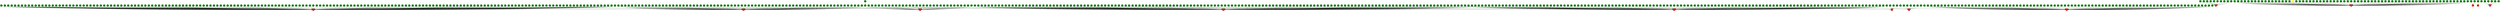 digraph G {
0 [shape=circle, style=filled, label="", color="#FFA500FF", fillcolor="#FF0000FF", comment=""];
1 [shape=circle, style=filled, label="", color="#FFA500FF", fillcolor="#FF0000FF", comment=""];
2 [shape=circle, style=filled, label="", color="#FFA500FF", fillcolor="#FF0000FF", comment=""];
3 [shape=circle, style=filled, label="", color="#FFA500FF", fillcolor="#FF0000FF", comment=""];
4 [shape=circle, style=filled, label="", color="#FFA500FF", fillcolor="#FF0000FF", comment=""];
5 [shape=circle, style=filled, label="", color="#FFA500FF", fillcolor="#FF0000FF", comment=""];
6 [shape=circle, style=filled, label="", color="#FFA500FF", fillcolor="#FF0000FF", comment=""];
7 [shape=circle, style=filled, label="", color="#FFA500FF", fillcolor="#FF0000FF", comment=""];
8 [shape=circle, style=filled, label="", color="#FFA500FF", fillcolor="#FF0000FF", comment=""];
9 [shape=circle, style=filled, label="", color="#FFA500FF", fillcolor="#FF0000FF", comment=""];
10 [shape=circle, style=filled, label="", color="#FFA500FF", fillcolor="#FF0000FF", comment=""];
11 [shape=circle, style=filled, label="", color="#FFA500FF", fillcolor="#FF0000FF", comment=""];
12 [fontcolor="#FFFFFFFF", shape=circle, style=filled, label="", color="#008000FF", fillcolor="#008000FF", comment=""];
13 [shape=circle, style=filled, label="", color="#FFA500FF", fillcolor="#FF0000FF", comment=""];
14 [fontcolor="#FFFFFFFF", shape=circle, style=filled, label="", color="#008000FF", fillcolor="#008000FF", comment=""];
15 [fontcolor="#FFFFFFFF", shape=circle, style=filled, label="", color="#008000FF", fillcolor="#008000FF", comment=""];
16 [fontcolor="#FFFFFFFF", shape=circle, style=filled, label="", color="#008000FF", fillcolor="#008000FF", comment=""];
17 [fontcolor="#FFFFFFFF", shape=circle, style=filled, label="", color="#008000FF", fillcolor="#008000FF", comment=""];
18 [fontcolor="#FFFFFFFF", shape=circle, style=filled, label="", color="#008000FF", fillcolor="#008000FF", comment=""];
19 [fontcolor="#FFFFFFFF", shape=circle, style=filled, label="", color="#008000FF", fillcolor="#008000FF", comment=""];
20 [fontcolor="#FFFFFFFF", shape=circle, style=filled, label="", color="#008000FF", fillcolor="#008000FF", comment=""];
21 [fontcolor="#FFFFFFFF", shape=circle, style=filled, label="", color="#008000FF", fillcolor="#008000FF", comment=""];
22 [fontcolor="#FFFFFFFF", shape=circle, style=filled, label="", color="#008000FF", fillcolor="#008000FF", comment=""];
23 [fontcolor="#FFFFFFFF", shape=circle, style=filled, label="", color="#008000FF", fillcolor="#008000FF", comment=""];
24 [fontcolor="#FFFFFFFF", shape=circle, style=filled, label="", color="#008000FF", fillcolor="#008000FF", comment=""];
25 [fontcolor="#FFFFFFFF", shape=circle, style=filled, label="", color="#008000FF", fillcolor="#008000FF", comment=""];
26 [fontcolor="#FFFFFFFF", shape=circle, style=filled, label="", color="#008000FF", fillcolor="#008000FF", comment=""];
27 [fontcolor="#FFFFFFFF", shape=circle, style=filled, label="", color="#008000FF", fillcolor="#008000FF", comment=""];
28 [fontcolor="#FFFFFFFF", shape=circle, style=filled, label="", color="#008000FF", fillcolor="#008000FF", comment=""];
29 [fontcolor="#FFFFFFFF", shape=circle, style=filled, label="", color="#008000FF", fillcolor="#008000FF", comment=""];
30 [fontcolor="#FFFFFFFF", shape=circle, style=filled, label="", color="#008000FF", fillcolor="#008000FF", comment=""];
31 [fontcolor="#FFFFFFFF", shape=circle, style=filled, label="", color="#008000FF", fillcolor="#008000FF", comment=""];
32 [fontcolor="#FFFFFFFF", shape=circle, style=filled, label="", color="#008000FF", fillcolor="#008000FF", comment=""];
33 [fontcolor="#FFFFFFFF", shape=circle, style=filled, label="", color="#008000FF", fillcolor="#008000FF", comment=""];
34 [fontcolor="#FFFFFFFF", shape=circle, style=filled, label="", color="#008000FF", fillcolor="#008000FF", comment=""];
35 [fontcolor="#FFFFFFFF", shape=circle, style=filled, label="", color="#008000FF", fillcolor="#008000FF", comment=""];
36 [fontcolor="#FFFFFFFF", shape=circle, style=filled, label="", color="#008000FF", fillcolor="#008000FF", comment=""];
37 [fontcolor="#FFFFFFFF", shape=circle, style=filled, label="", color="#008000FF", fillcolor="#008000FF", comment=""];
38 [fontcolor="#FFFFFFFF", shape=circle, style=filled, label="", color="#008000FF", fillcolor="#008000FF", comment=""];
39 [fontcolor="#FFFFFFFF", shape=circle, style=filled, label="", color="#008000FF", fillcolor="#008000FF", comment=""];
40 [fontcolor="#FFFFFFFF", shape=circle, style=filled, label="", color="#008000FF", fillcolor="#008000FF", comment=""];
41 [fontcolor="#FFFFFFFF", shape=circle, style=filled, label="", color="#008000FF", fillcolor="#008000FF", comment=""];
42 [fontcolor="#FFFFFFFF", shape=circle, style=filled, label="", color="#008000FF", fillcolor="#008000FF", comment=""];
43 [fontcolor="#FFFFFFFF", shape=circle, style=filled, label="", color="#008000FF", fillcolor="#008000FF", comment=""];
44 [fontcolor="#FFFFFFFF", shape=circle, style=filled, label="", color="#008000FF", fillcolor="#008000FF", comment=""];
45 [fontcolor="#FFFFFFFF", shape=circle, style=filled, label="", color="#008000FF", fillcolor="#008000FF", comment=""];
46 [fontcolor="#FFFFFFFF", shape=circle, style=filled, label="", color="#008000FF", fillcolor="#008000FF", comment=""];
47 [fontcolor="#FFFFFFFF", shape=circle, style=filled, label="", color="#008000FF", fillcolor="#008000FF", comment=""];
48 [fontcolor="#FFFFFFFF", shape=circle, style=filled, label="", color="#008000FF", fillcolor="#008000FF", comment=""];
49 [fontcolor="#FFFFFFFF", shape=circle, style=filled, label="", color="#008000FF", fillcolor="#008000FF", comment=""];
50 [fontcolor="#FFFFFFFF", shape=circle, style=filled, label="", color="#008000FF", fillcolor="#008000FF", comment=""];
51 [fontcolor="#FFFFFFFF", shape=circle, style=filled, label="", color="#008000FF", fillcolor="#008000FF", comment=""];
52 [fontcolor="#FFFFFFFF", shape=circle, style=filled, label="", color="#008000FF", fillcolor="#008000FF", comment=""];
53 [fontcolor="#FFFFFFFF", shape=circle, style=filled, label="", color="#008000FF", fillcolor="#008000FF", comment=""];
54 [fontcolor="#FFFFFFFF", shape=circle, style=filled, label="", color="#008000FF", fillcolor="#008000FF", comment=""];
55 [fontcolor="#FFFFFFFF", shape=circle, style=filled, label="", color="#008000FF", fillcolor="#008000FF", comment=""];
56 [fontcolor="#FFFFFFFF", shape=circle, style=filled, label="", color="#008000FF", fillcolor="#008000FF", comment=""];
57 [fontcolor="#FFFFFFFF", shape=circle, style=filled, label="", color="#008000FF", fillcolor="#008000FF", comment=""];
58 [fontcolor="#FFFFFFFF", shape=circle, style=filled, label="", color="#008000FF", fillcolor="#008000FF", comment=""];
59 [fontcolor="#FFFFFFFF", shape=circle, style=filled, label="", color="#008000FF", fillcolor="#008000FF", comment=""];
60 [fontcolor="#FFFFFFFF", shape=circle, style=filled, label="", color="#008000FF", fillcolor="#008000FF", comment=""];
61 [fontcolor="#FFFFFFFF", shape=circle, style=filled, label="", color="#008000FF", fillcolor="#008000FF", comment=""];
62 [fontcolor="#FFFFFFFF", shape=circle, style=filled, label="", color="#008000FF", fillcolor="#008000FF", comment=""];
63 [fontcolor="#FFFFFFFF", shape=circle, style=filled, label="", color="#008000FF", fillcolor="#008000FF", comment=""];
64 [fontcolor="#FFFFFFFF", shape=circle, style=filled, label="", color="#008000FF", fillcolor="#008000FF", comment=""];
65 [fontcolor="#FFFFFFFF", shape=circle, style=filled, label="", color="#008000FF", fillcolor="#008000FF", comment=""];
66 [fontcolor="#FFFFFFFF", shape=circle, style=filled, label="", color="#008000FF", fillcolor="#008000FF", comment=""];
67 [fontcolor="#FFFFFFFF", shape=circle, style=filled, label="", color="#008000FF", fillcolor="#008000FF", comment=""];
68 [fontcolor="#FFFFFFFF", shape=circle, style=filled, label="", color="#008000FF", fillcolor="#008000FF", comment=""];
69 [fontcolor="#FFFFFFFF", shape=circle, style=filled, label="", color="#008000FF", fillcolor="#008000FF", comment=""];
70 [fontcolor="#FFFFFFFF", shape=circle, style=filled, label="", color="#008000FF", fillcolor="#008000FF", comment=""];
71 [fontcolor="#FFFFFFFF", shape=circle, style=filled, label="", color="#008000FF", fillcolor="#008000FF", comment=""];
72 [fontcolor="#FFFFFFFF", shape=circle, style=filled, label="", color="#008000FF", fillcolor="#008000FF", comment=""];
73 [fontcolor="#FFFFFFFF", shape=circle, style=filled, label="", color="#008000FF", fillcolor="#008000FF", comment=""];
74 [fontcolor="#FFFFFFFF", shape=circle, style=filled, label="", color="#008000FF", fillcolor="#008000FF", comment=""];
75 [fontcolor="#FFFFFFFF", shape=circle, style=filled, label="", color="#008000FF", fillcolor="#008000FF", comment=""];
76 [fontcolor="#FFFFFFFF", shape=circle, style=filled, label="", color="#008000FF", fillcolor="#008000FF", comment=""];
77 [fontcolor="#FFFFFFFF", shape=circle, style=filled, label="", color="#008000FF", fillcolor="#008000FF", comment=""];
78 [fontcolor="#FFFFFFFF", shape=circle, style=filled, label="", color="#008000FF", fillcolor="#008000FF", comment=""];
79 [fontcolor="#FFFFFFFF", shape=circle, style=filled, label="", color="#008000FF", fillcolor="#008000FF", comment=""];
80 [fontcolor="#FFFFFFFF", shape=circle, style=filled, label="", color="#008000FF", fillcolor="#008000FF", comment=""];
81 [fontcolor="#FFFFFFFF", shape=circle, style=filled, label="", color="#008000FF", fillcolor="#008000FF", comment=""];
82 [fontcolor="#FFFFFFFF", shape=circle, style=filled, label="", color="#008000FF", fillcolor="#008000FF", comment=""];
83 [fontcolor="#FFFFFFFF", shape=circle, style=filled, label="", color="#008000FF", fillcolor="#008000FF", comment=""];
84 [fontcolor="#FFFFFFFF", shape=circle, style=filled, label="", color="#008000FF", fillcolor="#008000FF", comment=""];
85 [fontcolor="#FFFFFFFF", shape=circle, style=filled, label="", color="#008000FF", fillcolor="#008000FF", comment=""];
86 [fontcolor="#FFFFFFFF", shape=circle, style=filled, label="", color="#008000FF", fillcolor="#008000FF", comment=""];
87 [fontcolor="#FFFFFFFF", shape=circle, style=filled, label="", color="#008000FF", fillcolor="#008000FF", comment=""];
88 [fontcolor="#FFFFFFFF", shape=circle, style=filled, label="", color="#008000FF", fillcolor="#008000FF", comment=""];
89 [fontcolor="#FFFFFFFF", shape=circle, style=filled, label="", color="#008000FF", fillcolor="#008000FF", comment=""];
90 [fontcolor="#FFFFFFFF", shape=circle, style=filled, label="", color="#008000FF", fillcolor="#008000FF", comment=""];
91 [fontcolor="#FFFFFFFF", shape=circle, style=filled, label="", color="#008000FF", fillcolor="#008000FF", comment=""];
92 [fontcolor="#FFFFFFFF", shape=circle, style=filled, label="", color="#008000FF", fillcolor="#008000FF", comment=""];
93 [fontcolor="#FFFFFFFF", shape=circle, style=filled, label="", color="#008000FF", fillcolor="#008000FF", comment=""];
94 [fontcolor="#FFFFFFFF", shape=circle, style=filled, label="", color="#008000FF", fillcolor="#008000FF", comment=""];
95 [fontcolor="#FFFFFFFF", shape=circle, style=filled, label="", color="#008000FF", fillcolor="#008000FF", comment=""];
96 [fontcolor="#FFFFFFFF", shape=circle, style=filled, label="", color="#008000FF", fillcolor="#008000FF", comment=""];
97 [fontcolor="#FFFFFFFF", shape=circle, style=filled, label="", color="#008000FF", fillcolor="#008000FF", comment=""];
98 [fontcolor="#FFFFFFFF", shape=circle, style=filled, label="", color="#008000FF", fillcolor="#008000FF", comment=""];
99 [fontcolor="#FFFFFFFF", shape=circle, style=filled, label="", color="#008000FF", fillcolor="#008000FF", comment=""];
100 [fontcolor="#FFFFFFFF", shape=circle, style=filled, label="", color="#008000FF", fillcolor="#008000FF", comment=""];
101 [fontcolor="#FFFFFFFF", shape=circle, style=filled, label="", color="#008000FF", fillcolor="#008000FF", comment=""];
102 [fontcolor="#FFFFFFFF", shape=circle, style=filled, label="", color="#008000FF", fillcolor="#008000FF", comment=""];
103 [fontcolor="#FFFFFFFF", shape=circle, style=filled, label="", color="#008000FF", fillcolor="#008000FF", comment=""];
104 [fontcolor="#FFFFFFFF", shape=circle, style=filled, label="", color="#008000FF", fillcolor="#008000FF", comment=""];
105 [fontcolor="#FFFFFFFF", shape=circle, style=filled, label="", color="#008000FF", fillcolor="#008000FF", comment=""];
106 [fontcolor="#FFFFFFFF", shape=circle, style=filled, label="", color="#008000FF", fillcolor="#008000FF", comment=""];
107 [fontcolor="#FFFFFFFF", shape=circle, style=filled, label="", color="#008000FF", fillcolor="#008000FF", comment=""];
108 [fontcolor="#FFFFFFFF", shape=circle, style=filled, label="", color="#008000FF", fillcolor="#008000FF", comment=""];
109 [fontcolor="#FFFFFFFF", shape=circle, style=filled, label="", color="#008000FF", fillcolor="#008000FF", comment=""];
110 [fontcolor="#FFFFFFFF", shape=circle, style=filled, label="", color="#008000FF", fillcolor="#008000FF", comment=""];
111 [fontcolor="#FFFFFFFF", shape=circle, style=filled, label="", color="#008000FF", fillcolor="#008000FF", comment=""];
112 [fontcolor="#FFFFFFFF", shape=circle, style=filled, label="", color="#008000FF", fillcolor="#008000FF", comment=""];
113 [fontcolor="#FFFFFFFF", shape=circle, style=filled, label="", color="#008000FF", fillcolor="#008000FF", comment=""];
114 [fontcolor="#FFFFFFFF", shape=circle, style=filled, label="", color="#008000FF", fillcolor="#008000FF", comment=""];
115 [fontcolor="#FFFFFFFF", shape=circle, style=filled, label="", color="#008000FF", fillcolor="#008000FF", comment=""];
116 [fontcolor="#FFFFFFFF", shape=circle, style=filled, label="", color="#008000FF", fillcolor="#008000FF", comment=""];
117 [fontcolor="#FFFFFFFF", shape=circle, style=filled, label="", color="#008000FF", fillcolor="#008000FF", comment=""];
118 [fontcolor="#FFFFFFFF", shape=circle, style=filled, label="", color="#008000FF", fillcolor="#008000FF", comment=""];
119 [fontcolor="#FFFFFFFF", shape=circle, style=filled, label="", color="#008000FF", fillcolor="#008000FF", comment=""];
120 [fontcolor="#FFFFFFFF", shape=circle, style=filled, label="", color="#008000FF", fillcolor="#008000FF", comment=""];
121 [fontcolor="#FFFFFFFF", shape=circle, style=filled, label="", color="#008000FF", fillcolor="#008000FF", comment=""];
122 [fontcolor="#FFFFFFFF", shape=circle, style=filled, label="", color="#008000FF", fillcolor="#008000FF", comment=""];
123 [fontcolor="#FFFFFFFF", shape=circle, style=filled, label="", color="#008000FF", fillcolor="#008000FF", comment=""];
124 [fontcolor="#FFFFFFFF", shape=circle, style=filled, label="", color="#008000FF", fillcolor="#008000FF", comment=""];
125 [fontcolor="#FFFFFFFF", shape=circle, style=filled, label="", color="#008000FF", fillcolor="#008000FF", comment=""];
126 [fontcolor="#FFFFFFFF", shape=circle, style=filled, label="", color="#008000FF", fillcolor="#008000FF", comment=""];
127 [fontcolor="#FFFFFFFF", shape=circle, style=filled, label="", color="#008000FF", fillcolor="#008000FF", comment=""];
128 [fontcolor="#FFFFFFFF", shape=circle, style=filled, label="", color="#008000FF", fillcolor="#008000FF", comment=""];
129 [fontcolor="#FFFFFFFF", shape=circle, style=filled, label="", color="#008000FF", fillcolor="#008000FF", comment=""];
130 [fontcolor="#FFFFFFFF", shape=circle, style=filled, label="", color="#008000FF", fillcolor="#008000FF", comment=""];
131 [fontcolor="#FFFFFFFF", shape=circle, style=filled, label="", color="#008000FF", fillcolor="#008000FF", comment=""];
132 [fontcolor="#FFFFFFFF", shape=circle, style=filled, label="", color="#008000FF", fillcolor="#008000FF", comment=""];
133 [fontcolor="#FFFFFFFF", shape=circle, style=filled, label="", color="#008000FF", fillcolor="#008000FF", comment=""];
134 [fontcolor="#FFFFFFFF", shape=circle, style=filled, label="", color="#008000FF", fillcolor="#008000FF", comment=""];
135 [fontcolor="#FFFFFFFF", shape=circle, style=filled, label="", color="#008000FF", fillcolor="#008000FF", comment=""];
136 [fontcolor="#FFFFFFFF", shape=circle, style=filled, label="", color="#008000FF", fillcolor="#008000FF", comment=""];
137 [fontcolor="#FFFFFFFF", shape=circle, style=filled, label="", color="#008000FF", fillcolor="#008000FF", comment=""];
138 [fontcolor="#FFFFFFFF", shape=circle, style=filled, label="", color="#008000FF", fillcolor="#008000FF", comment=""];
139 [fontcolor="#FFFFFFFF", shape=circle, style=filled, label="", color="#008000FF", fillcolor="#008000FF", comment=""];
140 [fontcolor="#FFFFFFFF", shape=circle, style=filled, label="", color="#008000FF", fillcolor="#008000FF", comment=""];
141 [fontcolor="#FFFFFFFF", shape=circle, style=filled, label="", color="#008000FF", fillcolor="#008000FF", comment=""];
142 [fontcolor="#FFFFFFFF", shape=circle, style=filled, label="", color="#008000FF", fillcolor="#008000FF", comment=""];
143 [fontcolor="#FFFFFFFF", shape=circle, style=filled, label="", color="#008000FF", fillcolor="#008000FF", comment=""];
144 [fontcolor="#FFFFFFFF", shape=circle, style=filled, label="", color="#008000FF", fillcolor="#008000FF", comment=""];
145 [fontcolor="#FFFFFFFF", shape=circle, style=filled, label="", color="#008000FF", fillcolor="#008000FF", comment=""];
146 [fontcolor="#FFFFFFFF", shape=circle, style=filled, label="", color="#008000FF", fillcolor="#008000FF", comment=""];
147 [fontcolor="#FFFFFFFF", shape=circle, style=filled, label="", color="#008000FF", fillcolor="#008000FF", comment=""];
148 [fontcolor="#FFFFFFFF", shape=circle, style=filled, label="", color="#008000FF", fillcolor="#008000FF", comment=""];
149 [fontcolor="#FFFFFFFF", shape=circle, style=filled, label="", color="#008000FF", fillcolor="#008000FF", comment=""];
150 [fontcolor="#FFFFFFFF", shape=circle, style=filled, label="", color="#008000FF", fillcolor="#008000FF", comment=""];
151 [fontcolor="#FFFFFFFF", shape=circle, style=filled, label="", color="#008000FF", fillcolor="#008000FF", comment=""];
152 [fontcolor="#FFFFFFFF", shape=circle, style=filled, label="", color="#008000FF", fillcolor="#008000FF", comment=""];
153 [fontcolor="#FFFFFFFF", shape=circle, style=filled, label="", color="#008000FF", fillcolor="#008000FF", comment=""];
154 [fontcolor="#FFFFFFFF", shape=circle, style=filled, label="", color="#008000FF", fillcolor="#008000FF", comment=""];
155 [fontcolor="#FFFFFFFF", shape=circle, style=filled, label="", color="#008000FF", fillcolor="#008000FF", comment=""];
156 [fontcolor="#FFFFFFFF", shape=circle, style=filled, label="", color="#008000FF", fillcolor="#008000FF", comment=""];
157 [fontcolor="#FFFFFFFF", shape=circle, style=filled, label="", color="#008000FF", fillcolor="#008000FF", comment=""];
158 [fontcolor="#FFFFFFFF", shape=circle, style=filled, label="", color="#008000FF", fillcolor="#008000FF", comment=""];
159 [fontcolor="#FFFFFFFF", shape=circle, style=filled, label="", color="#008000FF", fillcolor="#008000FF", comment=""];
160 [fontcolor="#FFFFFFFF", shape=circle, style=filled, label="", color="#008000FF", fillcolor="#008000FF", comment=""];
161 [fontcolor="#FFFFFFFF", shape=circle, style=filled, label="", color="#008000FF", fillcolor="#008000FF", comment=""];
162 [fontcolor="#FFFFFFFF", shape=circle, style=filled, label="", color="#008000FF", fillcolor="#008000FF", comment=""];
163 [fontcolor="#FFFFFFFF", shape=circle, style=filled, label="", color="#008000FF", fillcolor="#008000FF", comment=""];
164 [fontcolor="#FFFFFFFF", shape=circle, style=filled, label="", color="#008000FF", fillcolor="#008000FF", comment=""];
165 [fontcolor="#FFFFFFFF", shape=circle, style=filled, label="", color="#008000FF", fillcolor="#008000FF", comment=""];
166 [fontcolor="#FFFFFFFF", shape=circle, style=filled, label="", color="#008000FF", fillcolor="#008000FF", comment=""];
167 [fontcolor="#FFFFFFFF", shape=circle, style=filled, label="", color="#008000FF", fillcolor="#008000FF", comment=""];
168 [fontcolor="#FFFFFFFF", shape=circle, style=filled, label="", color="#008000FF", fillcolor="#008000FF", comment=""];
169 [fontcolor="#FFFFFFFF", shape=circle, style=filled, label="", color="#008000FF", fillcolor="#008000FF", comment=""];
170 [fontcolor="#FFFFFFFF", shape=circle, style=filled, label="", color="#008000FF", fillcolor="#008000FF", comment=""];
171 [fontcolor="#FFFFFFFF", shape=circle, style=filled, label="", color="#008000FF", fillcolor="#008000FF", comment=""];
172 [fontcolor="#FFFFFFFF", shape=circle, style=filled, label="", color="#008000FF", fillcolor="#008000FF", comment=""];
173 [fontcolor="#FFFFFFFF", shape=circle, style=filled, label="", color="#008000FF", fillcolor="#008000FF", comment=""];
174 [fontcolor="#FFFFFFFF", shape=circle, style=filled, label="", color="#008000FF", fillcolor="#008000FF", comment=""];
175 [fontcolor="#FFFFFFFF", shape=circle, style=filled, label="", color="#008000FF", fillcolor="#008000FF", comment=""];
176 [fontcolor="#FFFFFFFF", shape=circle, style=filled, label="", color="#008000FF", fillcolor="#008000FF", comment=""];
177 [fontcolor="#FFFFFFFF", shape=circle, style=filled, label="", color="#008000FF", fillcolor="#008000FF", comment=""];
178 [fontcolor="#FFFFFFFF", shape=circle, style=filled, label="", color="#008000FF", fillcolor="#008000FF", comment=""];
179 [fontcolor="#FFFFFFFF", shape=circle, style=filled, label="", color="#008000FF", fillcolor="#008000FF", comment=""];
180 [fontcolor="#FFFFFFFF", shape=circle, style=filled, label="", color="#008000FF", fillcolor="#008000FF", comment=""];
181 [fontcolor="#FFFFFFFF", shape=circle, style=filled, label="", color="#008000FF", fillcolor="#008000FF", comment=""];
182 [fontcolor="#FFFFFFFF", shape=circle, style=filled, label="", color="#008000FF", fillcolor="#008000FF", comment=""];
183 [fontcolor="#FFFFFFFF", shape=circle, style=filled, label="", color="#008000FF", fillcolor="#008000FF", comment=""];
184 [fontcolor="#FFFFFFFF", shape=circle, style=filled, label="", color="#008000FF", fillcolor="#008000FF", comment=""];
185 [fontcolor="#FFFFFFFF", shape=circle, style=filled, label="", color="#008000FF", fillcolor="#008000FF", comment=""];
186 [fontcolor="#FFFFFFFF", shape=circle, style=filled, label="", color="#008000FF", fillcolor="#008000FF", comment=""];
187 [fontcolor="#FFFFFFFF", shape=circle, style=filled, label="", color="#008000FF", fillcolor="#008000FF", comment=""];
188 [fontcolor="#FFFFFFFF", shape=circle, style=filled, label="", color="#008000FF", fillcolor="#008000FF", comment=""];
189 [fontcolor="#FFFFFFFF", shape=circle, style=filled, label="", color="#008000FF", fillcolor="#008000FF", comment=""];
190 [fontcolor="#FFFFFFFF", shape=circle, style=filled, label="", color="#008000FF", fillcolor="#008000FF", comment=""];
191 [fontcolor="#FFFFFFFF", shape=circle, style=filled, label="", color="#008000FF", fillcolor="#008000FF", comment=""];
192 [fontcolor="#FFFFFFFF", shape=circle, style=filled, label="", color="#008000FF", fillcolor="#008000FF", comment=""];
193 [fontcolor="#FFFFFFFF", shape=circle, style=filled, label="", color="#008000FF", fillcolor="#008000FF", comment=""];
194 [fontcolor="#FFFFFFFF", shape=circle, style=filled, label="", color="#008000FF", fillcolor="#008000FF", comment=""];
195 [fontcolor="#FFFFFFFF", shape=circle, style=filled, label="", color="#008000FF", fillcolor="#008000FF", comment=""];
196 [fontcolor="#FFFFFFFF", shape=circle, style=filled, label="", color="#008000FF", fillcolor="#008000FF", comment=""];
197 [fontcolor="#FFFFFFFF", shape=circle, style=filled, label="", color="#008000FF", fillcolor="#008000FF", comment=""];
198 [fontcolor="#FFFFFFFF", shape=circle, style=filled, label="", color="#008000FF", fillcolor="#008000FF", comment=""];
199 [fontcolor="#FFFFFFFF", shape=circle, style=filled, label="", color="#008000FF", fillcolor="#008000FF", comment=""];
200 [fontcolor="#FFFFFFFF", shape=circle, style=filled, label="", color="#008000FF", fillcolor="#008000FF", comment=""];
201 [fontcolor="#FFFFFFFF", shape=circle, style=filled, label="", color="#008000FF", fillcolor="#008000FF", comment=""];
202 [fontcolor="#FFFFFFFF", shape=circle, style=filled, label="", color="#008000FF", fillcolor="#008000FF", comment=""];
203 [fontcolor="#FFFFFFFF", shape=circle, style=filled, label="", color="#008000FF", fillcolor="#008000FF", comment=""];
204 [fontcolor="#FFFFFFFF", shape=circle, style=filled, label="", color="#008000FF", fillcolor="#008000FF", comment=""];
205 [fontcolor="#FFFFFFFF", shape=circle, style=filled, label="", color="#008000FF", fillcolor="#008000FF", comment=""];
206 [fontcolor="#FFFFFFFF", shape=circle, style=filled, label="", color="#008000FF", fillcolor="#008000FF", comment=""];
207 [fontcolor="#FFFFFFFF", shape=circle, style=filled, label="", color="#008000FF", fillcolor="#008000FF", comment=""];
208 [fontcolor="#FFFFFFFF", shape=circle, style=filled, label="", color="#008000FF", fillcolor="#008000FF", comment=""];
209 [fontcolor="#FFFFFFFF", shape=circle, style=filled, label="", color="#008000FF", fillcolor="#008000FF", comment=""];
210 [fontcolor="#FFFFFFFF", shape=circle, style=filled, label="", color="#008000FF", fillcolor="#008000FF", comment=""];
211 [fontcolor="#FFFFFFFF", shape=circle, style=filled, label="", color="#008000FF", fillcolor="#008000FF", comment=""];
212 [fontcolor="#FFFFFFFF", shape=circle, style=filled, label="", color="#008000FF", fillcolor="#008000FF", comment=""];
213 [fontcolor="#FFFFFFFF", shape=circle, style=filled, label="", color="#008000FF", fillcolor="#008000FF", comment=""];
214 [fontcolor="#FFFFFFFF", shape=circle, style=filled, label="", color="#008000FF", fillcolor="#008000FF", comment=""];
215 [fontcolor="#FFFFFFFF", shape=circle, style=filled, label="", color="#008000FF", fillcolor="#008000FF", comment=""];
216 [fontcolor="#FFFFFFFF", shape=circle, style=filled, label="", color="#008000FF", fillcolor="#008000FF", comment=""];
217 [fontcolor="#FFFFFFFF", shape=circle, style=filled, label="", color="#008000FF", fillcolor="#008000FF", comment=""];
218 [fontcolor="#FFFFFFFF", shape=circle, style=filled, label="", color="#008000FF", fillcolor="#008000FF", comment=""];
219 [fontcolor="#FFFFFFFF", shape=circle, style=filled, label="", color="#008000FF", fillcolor="#008000FF", comment=""];
220 [fontcolor="#FFFFFFFF", shape=circle, style=filled, label="", color="#008000FF", fillcolor="#008000FF", comment=""];
221 [fontcolor="#FFFFFFFF", shape=circle, style=filled, label="", color="#008000FF", fillcolor="#008000FF", comment=""];
222 [fontcolor="#FFFFFFFF", shape=circle, style=filled, label="", color="#008000FF", fillcolor="#008000FF", comment=""];
223 [fontcolor="#FFFFFFFF", shape=circle, style=filled, label="", color="#008000FF", fillcolor="#008000FF", comment=""];
224 [fontcolor="#FFFFFFFF", shape=circle, style=filled, label="", color="#008000FF", fillcolor="#008000FF", comment=""];
225 [shape=circle, style=filled, label="", color="#FFFF00FF", fillcolor="#FFFF00FF", comment=""];
226 [fontcolor="#FFFFFFFF", shape=circle, style=filled, label="", color="#008000FF", fillcolor="#008000FF", comment=""];
227 [fontcolor="#FFFFFFFF", shape=circle, style=filled, label="", color="#008000FF", fillcolor="#008000FF", comment=""];
228 [fontcolor="#FFFFFFFF", shape=circle, style=filled, label="", color="#008000FF", fillcolor="#008000FF", comment=""];
229 [fontcolor="#FFFFFFFF", shape=circle, style=filled, label="", color="#008000FF", fillcolor="#008000FF", comment=""];
230 [fontcolor="#FFFFFFFF", shape=circle, style=filled, label="", color="#008000FF", fillcolor="#008000FF", comment=""];
231 [fontcolor="#FFFFFFFF", shape=circle, style=filled, label="", color="#008000FF", fillcolor="#008000FF", comment=""];
232 [fontcolor="#FFFFFFFF", shape=circle, style=filled, label="", color="#008000FF", fillcolor="#008000FF", comment=""];
233 [fontcolor="#FFFFFFFF", shape=circle, style=filled, label="", color="#008000FF", fillcolor="#008000FF", comment=""];
234 [fontcolor="#FFFFFFFF", shape=circle, style=filled, label="", color="#008000FF", fillcolor="#008000FF", comment=""];
235 [fontcolor="#FFFFFFFF", shape=circle, style=filled, label="", color="#008000FF", fillcolor="#008000FF", comment=""];
236 [fontcolor="#FFFFFFFF", shape=circle, style=filled, label="", color="#008000FF", fillcolor="#008000FF", comment=""];
237 [fontcolor="#FFFFFFFF", shape=circle, style=filled, label="", color="#008000FF", fillcolor="#008000FF", comment=""];
238 [fontcolor="#FFFFFFFF", shape=circle, style=filled, label="", color="#008000FF", fillcolor="#008000FF", comment=""];
239 [fontcolor="#FFFFFFFF", shape=circle, style=filled, label="", color="#008000FF", fillcolor="#008000FF", comment=""];
240 [fontcolor="#FFFFFFFF", shape=circle, style=filled, label="", color="#008000FF", fillcolor="#008000FF", comment=""];
241 [fontcolor="#FFFFFFFF", shape=circle, style=filled, label="", color="#008000FF", fillcolor="#008000FF", comment=""];
242 [fontcolor="#FFFFFFFF", shape=circle, style=filled, label="", color="#008000FF", fillcolor="#008000FF", comment=""];
243 [fontcolor="#FFFFFFFF", shape=circle, style=filled, label="", color="#008000FF", fillcolor="#008000FF", comment=""];
244 [fontcolor="#FFFFFFFF", shape=circle, style=filled, label="", color="#008000FF", fillcolor="#008000FF", comment=""];
245 [fontcolor="#FFFFFFFF", shape=circle, style=filled, label="", color="#008000FF", fillcolor="#008000FF", comment=""];
246 [fontcolor="#FFFFFFFF", shape=circle, style=filled, label="", color="#008000FF", fillcolor="#008000FF", comment=""];
247 [fontcolor="#FFFFFFFF", shape=circle, style=filled, label="", color="#008000FF", fillcolor="#008000FF", comment=""];
248 [fontcolor="#FFFFFFFF", shape=circle, style=filled, label="", color="#008000FF", fillcolor="#008000FF", comment=""];
249 [fontcolor="#FFFFFFFF", shape=circle, style=filled, label="", color="#008000FF", fillcolor="#008000FF", comment=""];
250 [fontcolor="#FFFFFFFF", shape=circle, style=filled, label="", color="#008000FF", fillcolor="#008000FF", comment=""];
251 [fontcolor="#FFFFFFFF", shape=circle, style=filled, label="", color="#008000FF", fillcolor="#008000FF", comment=""];
252 [fontcolor="#FFFFFFFF", shape=circle, style=filled, label="", color="#008000FF", fillcolor="#008000FF", comment=""];
253 [fontcolor="#FFFFFFFF", shape=circle, style=filled, label="", color="#008000FF", fillcolor="#008000FF", comment=""];
254 [fontcolor="#FFFFFFFF", shape=circle, style=filled, label="", color="#008000FF", fillcolor="#008000FF", comment=""];
255 [fontcolor="#FFFFFFFF", shape=circle, style=filled, label="", color="#008000FF", fillcolor="#008000FF", comment=""];
256 [fontcolor="#FFFFFFFF", shape=circle, style=filled, label="", color="#008000FF", fillcolor="#008000FF", comment=""];
257 [fontcolor="#FFFFFFFF", shape=circle, style=filled, label="", color="#008000FF", fillcolor="#008000FF", comment=""];
258 [fontcolor="#FFFFFFFF", shape=circle, style=filled, label="", color="#008000FF", fillcolor="#008000FF", comment=""];
259 [fontcolor="#FFFFFFFF", shape=circle, style=filled, label="", color="#008000FF", fillcolor="#008000FF", comment=""];
260 [fontcolor="#FFFFFFFF", shape=circle, style=filled, label="", color="#008000FF", fillcolor="#008000FF", comment=""];
261 [fontcolor="#FFFFFFFF", shape=circle, style=filled, label="", color="#008000FF", fillcolor="#008000FF", comment=""];
262 [fontcolor="#FFFFFFFF", shape=circle, style=filled, label="", color="#008000FF", fillcolor="#008000FF", comment=""];
263 [fontcolor="#FFFFFFFF", shape=circle, style=filled, label="", color="#008000FF", fillcolor="#008000FF", comment=""];
264 [fontcolor="#FFFFFFFF", shape=circle, style=filled, label="", color="#008000FF", fillcolor="#008000FF", comment=""];
265 [fontcolor="#FFFFFFFF", shape=circle, style=filled, label="", color="#008000FF", fillcolor="#008000FF", comment=""];
266 [fontcolor="#FFFFFFFF", shape=circle, style=filled, label="", color="#008000FF", fillcolor="#008000FF", comment=""];
267 [fontcolor="#FFFFFFFF", shape=circle, style=filled, label="", color="#008000FF", fillcolor="#008000FF", comment=""];
268 [fontcolor="#FFFFFFFF", shape=circle, style=filled, label="", color="#008000FF", fillcolor="#008000FF", comment=""];
269 [fontcolor="#FFFFFFFF", shape=circle, style=filled, label="", color="#008000FF", fillcolor="#008000FF", comment=""];
270 [fontcolor="#FFFFFFFF", shape=circle, style=filled, label="", color="#008000FF", fillcolor="#008000FF", comment=""];
271 [fontcolor="#FFFFFFFF", shape=circle, style=filled, label="", color="#008000FF", fillcolor="#008000FF", comment=""];
272 [fontcolor="#FFFFFFFF", shape=circle, style=filled, label="", color="#008000FF", fillcolor="#008000FF", comment=""];
273 [fontcolor="#FFFFFFFF", shape=circle, style=filled, label="", color="#008000FF", fillcolor="#008000FF", comment=""];
274 [fontcolor="#FFFFFFFF", shape=circle, style=filled, label="", color="#008000FF", fillcolor="#008000FF", comment=""];
275 [fontcolor="#FFFFFFFF", shape=circle, style=filled, label="", color="#008000FF", fillcolor="#008000FF", comment=""];
276 [fontcolor="#FFFFFFFF", shape=circle, style=filled, label="", color="#008000FF", fillcolor="#008000FF", comment=""];
277 [fontcolor="#FFFFFFFF", shape=circle, style=filled, label="", color="#008000FF", fillcolor="#008000FF", comment=""];
278 [fontcolor="#FFFFFFFF", shape=circle, style=filled, label="", color="#008000FF", fillcolor="#008000FF", comment=""];
279 [fontcolor="#FFFFFFFF", shape=circle, style=filled, label="", color="#008000FF", fillcolor="#008000FF", comment=""];
280 [fontcolor="#FFFFFFFF", shape=circle, style=filled, label="", color="#008000FF", fillcolor="#008000FF", comment=""];
281 [fontcolor="#FFFFFFFF", shape=circle, style=filled, label="", color="#008000FF", fillcolor="#008000FF", comment=""];
282 [fontcolor="#FFFFFFFF", shape=circle, style=filled, label="", color="#008000FF", fillcolor="#008000FF", comment=""];
283 [fontcolor="#FFFFFFFF", shape=circle, style=filled, label="", color="#008000FF", fillcolor="#008000FF", comment=""];
284 [fontcolor="#FFFFFFFF", shape=circle, style=filled, label="", color="#008000FF", fillcolor="#008000FF", comment=""];
285 [fontcolor="#FFFFFFFF", shape=circle, style=filled, label="", color="#008000FF", fillcolor="#008000FF", comment=""];
286 [fontcolor="#FFFFFFFF", shape=circle, style=filled, label="", color="#008000FF", fillcolor="#008000FF", comment=""];
287 [fontcolor="#FFFFFFFF", shape=circle, style=filled, label="", color="#008000FF", fillcolor="#008000FF", comment=""];
288 [fontcolor="#FFFFFFFF", shape=circle, style=filled, label="", color="#008000FF", fillcolor="#008000FF", comment=""];
289 [fontcolor="#FFFFFFFF", shape=circle, style=filled, label="", color="#008000FF", fillcolor="#008000FF", comment=""];
290 [fontcolor="#FFFFFFFF", shape=circle, style=filled, label="", color="#008000FF", fillcolor="#008000FF", comment=""];
291 [fontcolor="#FFFFFFFF", shape=circle, style=filled, label="", color="#008000FF", fillcolor="#008000FF", comment=""];
292 [fontcolor="#FFFFFFFF", shape=circle, style=filled, label="", color="#008000FF", fillcolor="#008000FF", comment=""];
293 [fontcolor="#FFFFFFFF", shape=circle, style=filled, label="", color="#008000FF", fillcolor="#008000FF", comment=""];
294 [fontcolor="#FFFFFFFF", shape=circle, style=filled, label="", color="#008000FF", fillcolor="#008000FF", comment=""];
295 [fontcolor="#FFFFFFFF", shape=circle, style=filled, label="", color="#008000FF", fillcolor="#008000FF", comment=""];
296 [fontcolor="#FFFFFFFF", shape=circle, style=filled, label="", color="#008000FF", fillcolor="#008000FF", comment=""];
297 [fontcolor="#FFFFFFFF", shape=circle, style=filled, label="", color="#008000FF", fillcolor="#008000FF", comment=""];
298 [fontcolor="#FFFFFFFF", shape=circle, style=filled, label="", color="#008000FF", fillcolor="#008000FF", comment=""];
299 [fontcolor="#FFFFFFFF", shape=circle, style=filled, label="", color="#008000FF", fillcolor="#008000FF", comment=""];
300 [fontcolor="#FFFFFFFF", shape=circle, style=filled, label="", color="#008000FF", fillcolor="#008000FF", comment=""];
301 [fontcolor="#FFFFFFFF", shape=circle, style=filled, label="", color="#008000FF", fillcolor="#008000FF", comment=""];
302 [fontcolor="#FFFFFFFF", shape=circle, style=filled, label="", color="#008000FF", fillcolor="#008000FF", comment=""];
303 [fontcolor="#FFFFFFFF", shape=circle, style=filled, label="", color="#008000FF", fillcolor="#008000FF", comment=""];
304 [fontcolor="#FFFFFFFF", shape=circle, style=filled, label="", color="#008000FF", fillcolor="#008000FF", comment=""];
305 [fontcolor="#FFFFFFFF", shape=circle, style=filled, label="", color="#008000FF", fillcolor="#008000FF", comment=""];
306 [fontcolor="#FFFFFFFF", shape=circle, style=filled, label="", color="#008000FF", fillcolor="#008000FF", comment=""];
307 [fontcolor="#FFFFFFFF", shape=circle, style=filled, label="", color="#008000FF", fillcolor="#008000FF", comment=""];
308 [fontcolor="#FFFFFFFF", shape=circle, style=filled, label="", color="#008000FF", fillcolor="#008000FF", comment=""];
309 [fontcolor="#FFFFFFFF", shape=circle, style=filled, label="", color="#008000FF", fillcolor="#008000FF", comment=""];
310 [fontcolor="#FFFFFFFF", shape=circle, style=filled, label="", color="#008000FF", fillcolor="#008000FF", comment=""];
311 [fontcolor="#FFFFFFFF", shape=circle, style=filled, label="", color="#008000FF", fillcolor="#008000FF", comment=""];
312 [fontcolor="#FFFFFFFF", shape=circle, style=filled, label="", color="#008000FF", fillcolor="#008000FF", comment=""];
313 [fontcolor="#FFFFFFFF", shape=circle, style=filled, label="", color="#008000FF", fillcolor="#008000FF", comment=""];
314 [fontcolor="#FFFFFFFF", shape=circle, style=filled, label="", color="#008000FF", fillcolor="#008000FF", comment=""];
315 [fontcolor="#FFFFFFFF", shape=circle, style=filled, label="", color="#008000FF", fillcolor="#008000FF", comment=""];
316 [fontcolor="#FFFFFFFF", shape=circle, style=filled, label="", color="#008000FF", fillcolor="#008000FF", comment=""];
317 [fontcolor="#FFFFFFFF", shape=circle, style=filled, label="", color="#008000FF", fillcolor="#008000FF", comment=""];
318 [fontcolor="#FFFFFFFF", shape=circle, style=filled, label="", color="#008000FF", fillcolor="#008000FF", comment=""];
319 [fontcolor="#FFFFFFFF", shape=circle, style=filled, label="", color="#008000FF", fillcolor="#008000FF", comment=""];
320 [fontcolor="#FFFFFFFF", shape=circle, style=filled, label="", color="#008000FF", fillcolor="#008000FF", comment=""];
321 [fontcolor="#FFFFFFFF", shape=circle, style=filled, label="", color="#008000FF", fillcolor="#008000FF", comment=""];
322 [fontcolor="#FFFFFFFF", shape=circle, style=filled, label="", color="#008000FF", fillcolor="#008000FF", comment=""];
323 [fontcolor="#FFFFFFFF", shape=circle, style=filled, label="", color="#008000FF", fillcolor="#008000FF", comment=""];
324 [fontcolor="#FFFFFFFF", shape=circle, style=filled, label="", color="#008000FF", fillcolor="#008000FF", comment=""];
325 [fontcolor="#FFFFFFFF", shape=circle, style=filled, label="", color="#008000FF", fillcolor="#008000FF", comment=""];
326 [fontcolor="#FFFFFFFF", shape=circle, style=filled, label="", color="#008000FF", fillcolor="#008000FF", comment=""];
327 [fontcolor="#FFFFFFFF", shape=circle, style=filled, label="", color="#008000FF", fillcolor="#008000FF", comment=""];
328 [fontcolor="#FFFFFFFF", shape=circle, style=filled, label="", color="#008000FF", fillcolor="#008000FF", comment=""];
329 [fontcolor="#FFFFFFFF", shape=circle, style=filled, label="", color="#008000FF", fillcolor="#008000FF", comment=""];
330 [fontcolor="#FFFFFFFF", shape=circle, style=filled, label="", color="#008000FF", fillcolor="#008000FF", comment=""];
331 [fontcolor="#FFFFFFFF", shape=circle, style=filled, label="", color="#008000FF", fillcolor="#008000FF", comment=""];
332 [fontcolor="#FFFFFFFF", shape=circle, style=filled, label="", color="#008000FF", fillcolor="#008000FF", comment=""];
333 [fontcolor="#FFFFFFFF", shape=circle, style=filled, label="", color="#008000FF", fillcolor="#008000FF", comment=""];
334 [fontcolor="#FFFFFFFF", shape=circle, style=filled, label="", color="#008000FF", fillcolor="#008000FF", comment=""];
335 [fontcolor="#FFFFFFFF", shape=circle, style=filled, label="", color="#008000FF", fillcolor="#008000FF", comment=""];
336 [fontcolor="#FFFFFFFF", shape=circle, style=filled, label="", color="#008000FF", fillcolor="#008000FF", comment=""];
337 [fontcolor="#FFFFFFFF", shape=circle, style=filled, label="", color="#008000FF", fillcolor="#008000FF", comment=""];
338 [fontcolor="#FFFFFFFF", shape=circle, style=filled, label="", color="#008000FF", fillcolor="#008000FF", comment=""];
339 [fontcolor="#FFFFFFFF", shape=circle, style=filled, label="", color="#008000FF", fillcolor="#008000FF", comment=""];
340 [fontcolor="#FFFFFFFF", shape=circle, style=filled, label="", color="#008000FF", fillcolor="#008000FF", comment=""];
341 [fontcolor="#FFFFFFFF", shape=circle, style=filled, label="", color="#008000FF", fillcolor="#008000FF", comment=""];
342 [fontcolor="#FFFFFFFF", shape=circle, style=filled, label="", color="#008000FF", fillcolor="#008000FF", comment=""];
343 [fontcolor="#FFFFFFFF", shape=circle, style=filled, label="", color="#008000FF", fillcolor="#008000FF", comment=""];
344 [fontcolor="#FFFFFFFF", shape=circle, style=filled, label="", color="#008000FF", fillcolor="#008000FF", comment=""];
345 [fontcolor="#FFFFFFFF", shape=circle, style=filled, label="", color="#008000FF", fillcolor="#008000FF", comment=""];
346 [fontcolor="#FFFFFFFF", shape=circle, style=filled, label="", color="#008000FF", fillcolor="#008000FF", comment=""];
347 [fontcolor="#FFFFFFFF", shape=circle, style=filled, label="", color="#008000FF", fillcolor="#008000FF", comment=""];
348 [fontcolor="#FFFFFFFF", shape=circle, style=filled, label="", color="#008000FF", fillcolor="#008000FF", comment=""];
349 [fontcolor="#FFFFFFFF", shape=circle, style=filled, label="", color="#008000FF", fillcolor="#008000FF", comment=""];
350 [fontcolor="#FFFFFFFF", shape=circle, style=filled, label="", color="#008000FF", fillcolor="#008000FF", comment=""];
351 [fontcolor="#FFFFFFFF", shape=circle, style=filled, label="", color="#008000FF", fillcolor="#008000FF", comment=""];
352 [fontcolor="#FFFFFFFF", shape=circle, style=filled, label="", color="#008000FF", fillcolor="#008000FF", comment=""];
353 [fontcolor="#FFFFFFFF", shape=circle, style=filled, label="", color="#008000FF", fillcolor="#008000FF", comment=""];
354 [fontcolor="#FFFFFFFF", shape=circle, style=filled, label="", color="#008000FF", fillcolor="#008000FF", comment=""];
355 [fontcolor="#FFFFFFFF", shape=circle, style=filled, label="", color="#008000FF", fillcolor="#008000FF", comment=""];
356 [fontcolor="#FFFFFFFF", shape=circle, style=filled, label="", color="#008000FF", fillcolor="#008000FF", comment=""];
357 [fontcolor="#FFFFFFFF", shape=circle, style=filled, label="", color="#008000FF", fillcolor="#008000FF", comment=""];
358 [fontcolor="#FFFFFFFF", shape=circle, style=filled, label="", color="#008000FF", fillcolor="#008000FF", comment=""];
359 [fontcolor="#FFFFFFFF", shape=circle, style=filled, label="", color="#008000FF", fillcolor="#008000FF", comment=""];
360 [fontcolor="#FFFFFFFF", shape=circle, style=filled, label="", color="#008000FF", fillcolor="#008000FF", comment=""];
361 [fontcolor="#FFFFFFFF", shape=circle, style=filled, label="", color="#008000FF", fillcolor="#008000FF", comment=""];
362 [fontcolor="#FFFFFFFF", shape=circle, style=filled, label="", color="#008000FF", fillcolor="#008000FF", comment=""];
363 [fontcolor="#FFFFFFFF", shape=circle, style=filled, label="", color="#008000FF", fillcolor="#008000FF", comment=""];
364 [fontcolor="#FFFFFFFF", shape=circle, style=filled, label="", color="#008000FF", fillcolor="#008000FF", comment=""];
365 [fontcolor="#FFFFFFFF", shape=circle, style=filled, label="", color="#008000FF", fillcolor="#008000FF", comment=""];
366 [fontcolor="#FFFFFFFF", shape=circle, style=filled, label="", color="#008000FF", fillcolor="#008000FF", comment=""];
367 [fontcolor="#FFFFFFFF", shape=circle, style=filled, label="", color="#008000FF", fillcolor="#008000FF", comment=""];
368 [fontcolor="#FFFFFFFF", shape=circle, style=filled, label="", color="#008000FF", fillcolor="#008000FF", comment=""];
369 [fontcolor="#FFFFFFFF", shape=circle, style=filled, label="", color="#008000FF", fillcolor="#008000FF", comment=""];
370 [fontcolor="#FFFFFFFF", shape=circle, style=filled, label="", color="#008000FF", fillcolor="#008000FF", comment=""];
371 [fontcolor="#FFFFFFFF", shape=circle, style=filled, label="", color="#008000FF", fillcolor="#008000FF", comment=""];
372 [fontcolor="#FFFFFFFF", shape=circle, style=filled, label="", color="#008000FF", fillcolor="#008000FF", comment=""];
373 [fontcolor="#FFFFFFFF", shape=circle, style=filled, label="", color="#008000FF", fillcolor="#008000FF", comment=""];
374 [fontcolor="#FFFFFFFF", shape=circle, style=filled, label="", color="#008000FF", fillcolor="#008000FF", comment=""];
375 [fontcolor="#FFFFFFFF", shape=circle, style=filled, label="", color="#008000FF", fillcolor="#008000FF", comment=""];
376 [fontcolor="#FFFFFFFF", shape=circle, style=filled, label="", color="#008000FF", fillcolor="#008000FF", comment=""];
377 [fontcolor="#FFFFFFFF", shape=circle, style=filled, label="", color="#008000FF", fillcolor="#008000FF", comment=""];
378 [fontcolor="#FFFFFFFF", shape=circle, style=filled, label="", color="#008000FF", fillcolor="#008000FF", comment=""];
379 [fontcolor="#FFFFFFFF", shape=circle, style=filled, label="", color="#008000FF", fillcolor="#008000FF", comment=""];
380 [fontcolor="#FFFFFFFF", shape=circle, style=filled, label="", color="#008000FF", fillcolor="#008000FF", comment=""];
381 [fontcolor="#FFFFFFFF", shape=circle, style=filled, label="", color="#008000FF", fillcolor="#008000FF", comment=""];
382 [fontcolor="#FFFFFFFF", shape=circle, style=filled, label="", color="#008000FF", fillcolor="#008000FF", comment=""];
383 [fontcolor="#FFFFFFFF", shape=circle, style=filled, label="", color="#008000FF", fillcolor="#008000FF", comment=""];
384 [fontcolor="#FFFFFFFF", shape=circle, style=filled, label="", color="#008000FF", fillcolor="#008000FF", comment=""];
385 [fontcolor="#FFFFFFFF", shape=circle, style=filled, label="", color="#008000FF", fillcolor="#008000FF", comment=""];
386 [fontcolor="#FFFFFFFF", shape=circle, style=filled, label="", color="#008000FF", fillcolor="#008000FF", comment=""];
387 [fontcolor="#FFFFFFFF", shape=circle, style=filled, label="", color="#008000FF", fillcolor="#008000FF", comment=""];
388 [fontcolor="#FFFFFFFF", shape=circle, style=filled, label="", color="#008000FF", fillcolor="#008000FF", comment=""];
389 [fontcolor="#FFFFFFFF", shape=circle, style=filled, label="", color="#008000FF", fillcolor="#008000FF", comment=""];
390 [fontcolor="#FFFFFFFF", shape=circle, style=filled, label="", color="#008000FF", fillcolor="#008000FF", comment=""];
391 [fontcolor="#FFFFFFFF", shape=circle, style=filled, label="", color="#008000FF", fillcolor="#008000FF", comment=""];
392 [fontcolor="#FFFFFFFF", shape=circle, style=filled, label="", color="#008000FF", fillcolor="#008000FF", comment=""];
393 [fontcolor="#FFFFFFFF", shape=circle, style=filled, label="", color="#008000FF", fillcolor="#008000FF", comment=""];
394 [fontcolor="#FFFFFFFF", shape=circle, style=filled, label="", color="#008000FF", fillcolor="#008000FF", comment=""];
395 [fontcolor="#FFFFFFFF", shape=circle, style=filled, label="", color="#008000FF", fillcolor="#008000FF", comment=""];
396 [fontcolor="#FFFFFFFF", shape=circle, style=filled, label="", color="#008000FF", fillcolor="#008000FF", comment=""];
397 [fontcolor="#FFFFFFFF", shape=circle, style=filled, label="", color="#008000FF", fillcolor="#008000FF", comment=""];
398 [fontcolor="#FFFFFFFF", shape=circle, style=filled, label="", color="#008000FF", fillcolor="#008000FF", comment=""];
399 [fontcolor="#FFFFFFFF", shape=circle, style=filled, label="", color="#008000FF", fillcolor="#008000FF", comment=""];
400 [fontcolor="#FFFFFFFF", shape=circle, style=filled, label="", color="#008000FF", fillcolor="#008000FF", comment=""];
401 [fontcolor="#FFFFFFFF", shape=circle, style=filled, label="", color="#008000FF", fillcolor="#008000FF", comment=""];
402 [fontcolor="#FFFFFFFF", shape=circle, style=filled, label="", color="#008000FF", fillcolor="#008000FF", comment=""];
403 [fontcolor="#FFFFFFFF", shape=circle, style=filled, label="", color="#008000FF", fillcolor="#008000FF", comment=""];
404 [fontcolor="#FFFFFFFF", shape=circle, style=filled, label="", color="#008000FF", fillcolor="#008000FF", comment=""];
405 [fontcolor="#FFFFFFFF", shape=circle, style=filled, label="", color="#008000FF", fillcolor="#008000FF", comment=""];
406 [fontcolor="#FFFFFFFF", shape=circle, style=filled, label="", color="#008000FF", fillcolor="#008000FF", comment=""];
407 [fontcolor="#FFFFFFFF", shape=circle, style=filled, label="", color="#008000FF", fillcolor="#008000FF", comment=""];
408 [fontcolor="#FFFFFFFF", shape=circle, style=filled, label="", color="#008000FF", fillcolor="#008000FF", comment=""];
409 [fontcolor="#FFFFFFFF", shape=circle, style=filled, label="", color="#008000FF", fillcolor="#008000FF", comment=""];
410 [fontcolor="#FFFFFFFF", shape=circle, style=filled, label="", color="#008000FF", fillcolor="#008000FF", comment=""];
411 [fontcolor="#FFFFFFFF", shape=circle, style=filled, label="", color="#008000FF", fillcolor="#008000FF", comment=""];
412 [fontcolor="#FFFFFFFF", shape=circle, style=filled, label="", color="#008000FF", fillcolor="#008000FF", comment=""];
413 [fontcolor="#FFFFFFFF", shape=circle, style=filled, label="", color="#008000FF", fillcolor="#008000FF", comment=""];
414 [fontcolor="#FFFFFFFF", shape=circle, style=filled, label="", color="#008000FF", fillcolor="#008000FF", comment=""];
415 [fontcolor="#FFFFFFFF", shape=circle, style=filled, label="", color="#008000FF", fillcolor="#008000FF", comment=""];
416 [fontcolor="#FFFFFFFF", shape=circle, style=filled, label="", color="#008000FF", fillcolor="#008000FF", comment=""];
417 [fontcolor="#FFFFFFFF", shape=circle, style=filled, label="", color="#008000FF", fillcolor="#008000FF", comment=""];
418 [fontcolor="#FFFFFFFF", shape=circle, style=filled, label="", color="#008000FF", fillcolor="#008000FF", comment=""];
419 [fontcolor="#FFFFFFFF", shape=circle, style=filled, label="", color="#008000FF", fillcolor="#008000FF", comment=""];
420 [fontcolor="#FFFFFFFF", shape=circle, style=filled, label="", color="#008000FF", fillcolor="#008000FF", comment=""];
421 [fontcolor="#FFFFFFFF", shape=circle, style=filled, label="", color="#008000FF", fillcolor="#008000FF", comment=""];
422 [fontcolor="#FFFFFFFF", shape=circle, style=filled, label="", color="#008000FF", fillcolor="#008000FF", comment=""];
423 [fontcolor="#FFFFFFFF", shape=circle, style=filled, label="", color="#008000FF", fillcolor="#008000FF", comment=""];
424 [fontcolor="#FFFFFFFF", shape=circle, style=filled, label="", color="#008000FF", fillcolor="#008000FF", comment=""];
425 [fontcolor="#FFFFFFFF", shape=circle, style=filled, label="", color="#008000FF", fillcolor="#008000FF", comment=""];
426 [fontcolor="#FFFFFFFF", shape=circle, style=filled, label="", color="#008000FF", fillcolor="#008000FF", comment=""];
427 [fontcolor="#FFFFFFFF", shape=circle, style=filled, label="", color="#008000FF", fillcolor="#008000FF", comment=""];
428 [fontcolor="#FFFFFFFF", shape=circle, style=filled, label="", color="#008000FF", fillcolor="#008000FF", comment=""];
429 [fontcolor="#FFFFFFFF", shape=circle, style=filled, label="", color="#008000FF", fillcolor="#008000FF", comment=""];
430 [fontcolor="#FFFFFFFF", shape=circle, style=filled, label="", color="#008000FF", fillcolor="#008000FF", comment=""];
431 [fontcolor="#FFFFFFFF", shape=circle, style=filled, label="", color="#008000FF", fillcolor="#008000FF", comment=""];
432 [fontcolor="#FFFFFFFF", shape=circle, style=filled, label="", color="#008000FF", fillcolor="#008000FF", comment=""];
433 [fontcolor="#FFFFFFFF", shape=circle, style=filled, label="", color="#008000FF", fillcolor="#008000FF", comment=""];
434 [fontcolor="#FFFFFFFF", shape=circle, style=filled, label="", color="#008000FF", fillcolor="#008000FF", comment=""];
435 [fontcolor="#FFFFFFFF", shape=circle, style=filled, label="", color="#008000FF", fillcolor="#008000FF", comment=""];
436 [fontcolor="#FFFFFFFF", shape=circle, style=filled, label="", color="#008000FF", fillcolor="#008000FF", comment=""];
437 [fontcolor="#FFFFFFFF", shape=circle, style=filled, label="", color="#008000FF", fillcolor="#008000FF", comment=""];
438 [fontcolor="#FFFFFFFF", shape=circle, style=filled, label="", color="#008000FF", fillcolor="#008000FF", comment=""];
439 [fontcolor="#FFFFFFFF", shape=circle, style=filled, label="", color="#008000FF", fillcolor="#008000FF", comment=""];
440 [fontcolor="#FFFFFFFF", shape=circle, style=filled, label="", color="#008000FF", fillcolor="#008000FF", comment=""];
441 [fontcolor="#FFFFFFFF", shape=circle, style=filled, label="", color="#008000FF", fillcolor="#008000FF", comment=""];
442 [fontcolor="#FFFFFFFF", shape=circle, style=filled, label="", color="#008000FF", fillcolor="#008000FF", comment=""];
443 [fontcolor="#FFFFFFFF", shape=circle, style=filled, label="", color="#008000FF", fillcolor="#008000FF", comment=""];
444 [fontcolor="#FFFFFFFF", shape=circle, style=filled, label="", color="#008000FF", fillcolor="#008000FF", comment=""];
445 [fontcolor="#FFFFFFFF", shape=circle, style=filled, label="", color="#008000FF", fillcolor="#008000FF", comment=""];
446 [fontcolor="#FFFFFFFF", shape=circle, style=filled, label="", color="#008000FF", fillcolor="#008000FF", comment=""];
447 [fontcolor="#FFFFFFFF", shape=circle, style=filled, label="", color="#008000FF", fillcolor="#008000FF", comment=""];
448 [fontcolor="#FFFFFFFF", shape=circle, style=filled, label="", color="#008000FF", fillcolor="#008000FF", comment=""];
449 [fontcolor="#FFFFFFFF", shape=circle, style=filled, label="", color="#008000FF", fillcolor="#008000FF", comment=""];
450 [fontcolor="#FFFFFFFF", shape=circle, style=filled, label="", color="#008000FF", fillcolor="#008000FF", comment=""];
451 [fontcolor="#FFFFFFFF", shape=circle, style=filled, label="", color="#008000FF", fillcolor="#008000FF", comment=""];
452 [fontcolor="#FFFFFFFF", shape=circle, style=filled, label="", color="#008000FF", fillcolor="#008000FF", comment=""];
453 [fontcolor="#FFFFFFFF", shape=circle, style=filled, label="", color="#008000FF", fillcolor="#008000FF", comment=""];
454 [fontcolor="#FFFFFFFF", shape=circle, style=filled, label="", color="#008000FF", fillcolor="#008000FF", comment=""];
455 [fontcolor="#FFFFFFFF", shape=circle, style=filled, label="", color="#008000FF", fillcolor="#008000FF", comment=""];
456 [fontcolor="#FFFFFFFF", shape=circle, style=filled, label="", color="#008000FF", fillcolor="#008000FF", comment=""];
457 [fontcolor="#FFFFFFFF", shape=circle, style=filled, label="", color="#008000FF", fillcolor="#008000FF", comment=""];
458 [fontcolor="#FFFFFFFF", shape=circle, style=filled, label="", color="#008000FF", fillcolor="#008000FF", comment=""];
459 [fontcolor="#FFFFFFFF", shape=circle, style=filled, label="", color="#008000FF", fillcolor="#008000FF", comment=""];
460 [fontcolor="#FFFFFFFF", shape=circle, style=filled, label="", color="#008000FF", fillcolor="#008000FF", comment=""];
461 [fontcolor="#FFFFFFFF", shape=circle, style=filled, label="", color="#008000FF", fillcolor="#008000FF", comment=""];
462 [fontcolor="#FFFFFFFF", shape=circle, style=filled, label="", color="#008000FF", fillcolor="#008000FF", comment=""];
463 [fontcolor="#FFFFFFFF", shape=circle, style=filled, label="", color="#008000FF", fillcolor="#008000FF", comment=""];
464 [fontcolor="#FFFFFFFF", shape=circle, style=filled, label="", color="#008000FF", fillcolor="#008000FF", comment=""];
465 [fontcolor="#FFFFFFFF", shape=circle, style=filled, label="", color="#008000FF", fillcolor="#008000FF", comment=""];
466 [fontcolor="#FFFFFFFF", shape=circle, style=filled, label="", color="#008000FF", fillcolor="#008000FF", comment=""];
467 [fontcolor="#FFFFFFFF", shape=circle, style=filled, label="", color="#008000FF", fillcolor="#008000FF", comment=""];
468 [fontcolor="#FFFFFFFF", shape=circle, style=filled, label="", color="#008000FF", fillcolor="#008000FF", comment=""];
469 [fontcolor="#FFFFFFFF", shape=circle, style=filled, label="", color="#008000FF", fillcolor="#008000FF", comment=""];
470 [fontcolor="#FFFFFFFF", shape=circle, style=filled, label="", color="#008000FF", fillcolor="#008000FF", comment=""];
471 [fontcolor="#FFFFFFFF", shape=circle, style=filled, label="", color="#008000FF", fillcolor="#008000FF", comment=""];
472 [fontcolor="#FFFFFFFF", shape=circle, style=filled, label="", color="#008000FF", fillcolor="#008000FF", comment=""];
473 [fontcolor="#FFFFFFFF", shape=circle, style=filled, label="", color="#008000FF", fillcolor="#008000FF", comment=""];
474 [fontcolor="#FFFFFFFF", shape=circle, style=filled, label="", color="#008000FF", fillcolor="#008000FF", comment=""];
475 [fontcolor="#FFFFFFFF", shape=circle, style=filled, label="", color="#008000FF", fillcolor="#008000FF", comment=""];
476 [fontcolor="#FFFFFFFF", shape=circle, style=filled, label="", color="#008000FF", fillcolor="#008000FF", comment=""];
477 [fontcolor="#FFFFFFFF", shape=circle, style=filled, label="", color="#008000FF", fillcolor="#008000FF", comment=""];
478 [fontcolor="#FFFFFFFF", shape=circle, style=filled, label="", color="#008000FF", fillcolor="#008000FF", comment=""];
479 [fontcolor="#FFFFFFFF", shape=circle, style=filled, label="", color="#008000FF", fillcolor="#008000FF", comment=""];
480 [fontcolor="#FFFFFFFF", shape=circle, style=filled, label="", color="#008000FF", fillcolor="#008000FF", comment=""];
481 [fontcolor="#FFFFFFFF", shape=circle, style=filled, label="", color="#008000FF", fillcolor="#008000FF", comment=""];
482 [fontcolor="#FFFFFFFF", shape=circle, style=filled, label="", color="#008000FF", fillcolor="#008000FF", comment=""];
483 [fontcolor="#FFFFFFFF", shape=circle, style=filled, label="", color="#008000FF", fillcolor="#008000FF", comment=""];
484 [fontcolor="#FFFFFFFF", shape=circle, style=filled, label="", color="#008000FF", fillcolor="#008000FF", comment=""];
485 [fontcolor="#FFFFFFFF", shape=circle, style=filled, label="", color="#008000FF", fillcolor="#008000FF", comment=""];
486 [fontcolor="#FFFFFFFF", shape=circle, style=filled, label="", color="#008000FF", fillcolor="#008000FF", comment=""];
487 [fontcolor="#FFFFFFFF", shape=circle, style=filled, label="", color="#008000FF", fillcolor="#008000FF", comment=""];
488 [fontcolor="#FFFFFFFF", shape=circle, style=filled, label="", color="#008000FF", fillcolor="#008000FF", comment=""];
489 [fontcolor="#FFFFFFFF", shape=circle, style=filled, label="", color="#008000FF", fillcolor="#008000FF", comment=""];
490 [fontcolor="#FFFFFFFF", shape=circle, style=filled, label="", color="#008000FF", fillcolor="#008000FF", comment=""];
491 [fontcolor="#FFFFFFFF", shape=circle, style=filled, label="", color="#008000FF", fillcolor="#008000FF", comment=""];
492 [fontcolor="#FFFFFFFF", shape=circle, style=filled, label="", color="#008000FF", fillcolor="#008000FF", comment=""];
493 [fontcolor="#FFFFFFFF", shape=circle, style=filled, label="", color="#008000FF", fillcolor="#008000FF", comment=""];
494 [fontcolor="#FFFFFFFF", shape=circle, style=filled, label="", color="#008000FF", fillcolor="#008000FF", comment=""];
495 [fontcolor="#FFFFFFFF", shape=circle, style=filled, label="", color="#008000FF", fillcolor="#008000FF", comment=""];
496 [fontcolor="#FFFFFFFF", shape=circle, style=filled, label="", color="#008000FF", fillcolor="#008000FF", comment=""];
497 [fontcolor="#FFFFFFFF", shape=circle, style=filled, label="", color="#008000FF", fillcolor="#008000FF", comment=""];
498 [fontcolor="#FFFFFFFF", shape=circle, style=filled, label="", color="#008000FF", fillcolor="#008000FF", comment=""];
499 [fontcolor="#FFFFFFFF", shape=circle, style=filled, label="", color="#008000FF", fillcolor="#008000FF", comment=""];
500 [fontcolor="#FFFFFFFF", shape=circle, style=filled, label="", color="#008000FF", fillcolor="#008000FF", comment=""];
501 [fontcolor="#FFFFFFFF", shape=circle, style=filled, label="", color="#008000FF", fillcolor="#008000FF", comment=""];
502 [fontcolor="#FFFFFFFF", shape=circle, style=filled, label="", color="#008000FF", fillcolor="#008000FF", comment=""];
503 [fontcolor="#FFFFFFFF", shape=circle, style=filled, label="", color="#008000FF", fillcolor="#008000FF", comment=""];
504 [fontcolor="#FFFFFFFF", shape=circle, style=filled, label="", color="#008000FF", fillcolor="#008000FF", comment=""];
505 [fontcolor="#FFFFFFFF", shape=circle, style=filled, label="", color="#008000FF", fillcolor="#008000FF", comment=""];
506 [fontcolor="#FFFFFFFF", shape=circle, style=filled, label="", color="#008000FF", fillcolor="#008000FF", comment=""];
507 [fontcolor="#FFFFFFFF", shape=circle, style=filled, label="", color="#008000FF", fillcolor="#008000FF", comment=""];
508 [fontcolor="#FFFFFFFF", shape=circle, style=filled, label="", color="#008000FF", fillcolor="#008000FF", comment=""];
509 [fontcolor="#FFFFFFFF", shape=circle, style=filled, label="", color="#008000FF", fillcolor="#008000FF", comment=""];
510 [fontcolor="#FFFFFFFF", shape=circle, style=filled, label="", color="#008000FF", fillcolor="#008000FF", comment=""];
511 [fontcolor="#FFFFFFFF", shape=circle, style=filled, label="", color="#008000FF", fillcolor="#008000FF", comment=""];
512 [fontcolor="#FFFFFFFF", shape=circle, style=filled, label="", color="#008000FF", fillcolor="#008000FF", comment=""];
513 [fontcolor="#FFFFFFFF", shape=circle, style=filled, label="", color="#008000FF", fillcolor="#008000FF", comment=""];
514 [fontcolor="#FFFFFFFF", shape=circle, style=filled, label="", color="#008000FF", fillcolor="#008000FF", comment=""];
515 [fontcolor="#FFFFFFFF", shape=circle, style=filled, label="", color="#008000FF", fillcolor="#008000FF", comment=""];
516 [fontcolor="#FFFFFFFF", shape=circle, style=filled, label="", color="#008000FF", fillcolor="#008000FF", comment=""];
517 [fontcolor="#FFFFFFFF", shape=circle, style=filled, label="", color="#008000FF", fillcolor="#008000FF", comment=""];
518 [fontcolor="#FFFFFFFF", shape=circle, style=filled, label="", color="#008000FF", fillcolor="#008000FF", comment=""];
519 [fontcolor="#FFFFFFFF", shape=circle, style=filled, label="", color="#008000FF", fillcolor="#008000FF", comment=""];
520 [fontcolor="#FFFFFFFF", shape=circle, style=filled, label="", color="#008000FF", fillcolor="#008000FF", comment=""];
521 [fontcolor="#FFFFFFFF", shape=circle, style=filled, label="", color="#008000FF", fillcolor="#008000FF", comment=""];
522 [fontcolor="#FFFFFFFF", shape=circle, style=filled, label="", color="#008000FF", fillcolor="#008000FF", comment=""];
523 [fontcolor="#FFFFFFFF", shape=circle, style=filled, label="", color="#008000FF", fillcolor="#008000FF", comment=""];
524 [fontcolor="#FFFFFFFF", shape=circle, style=filled, label="", color="#008000FF", fillcolor="#008000FF", comment=""];
525 [fontcolor="#FFFFFFFF", shape=circle, style=filled, label="", color="#008000FF", fillcolor="#008000FF", comment=""];
526 [fontcolor="#FFFFFFFF", shape=circle, style=filled, label="", color="#008000FF", fillcolor="#008000FF", comment=""];
527 [fontcolor="#FFFFFFFF", shape=circle, style=filled, label="", color="#008000FF", fillcolor="#008000FF", comment=""];
528 [fontcolor="#FFFFFFFF", shape=circle, style=filled, label="", color="#008000FF", fillcolor="#008000FF", comment=""];
529 [fontcolor="#FFFFFFFF", shape=circle, style=filled, label="", color="#008000FF", fillcolor="#008000FF", comment=""];
530 [fontcolor="#FFFFFFFF", shape=circle, style=filled, label="", color="#008000FF", fillcolor="#008000FF", comment=""];
531 [fontcolor="#FFFFFFFF", shape=circle, style=filled, label="", color="#008000FF", fillcolor="#008000FF", comment=""];
532 [fontcolor="#FFFFFFFF", shape=circle, style=filled, label="", color="#008000FF", fillcolor="#008000FF", comment=""];
533 [fontcolor="#FFFFFFFF", shape=circle, style=filled, label="", color="#008000FF", fillcolor="#008000FF", comment=""];
534 [fontcolor="#FFFFFFFF", shape=circle, style=filled, label="", color="#008000FF", fillcolor="#008000FF", comment=""];
535 [fontcolor="#FFFFFFFF", shape=circle, style=filled, label="", color="#008000FF", fillcolor="#008000FF", comment=""];
536 [fontcolor="#FFFFFFFF", shape=circle, style=filled, label="", color="#008000FF", fillcolor="#008000FF", comment=""];
537 [fontcolor="#FFFFFFFF", shape=circle, style=filled, label="", color="#008000FF", fillcolor="#008000FF", comment=""];
538 [fontcolor="#FFFFFFFF", shape=circle, style=filled, label="", color="#008000FF", fillcolor="#008000FF", comment=""];
539 [fontcolor="#FFFFFFFF", shape=circle, style=filled, label="", color="#008000FF", fillcolor="#008000FF", comment=""];
540 [fontcolor="#FFFFFFFF", shape=circle, style=filled, label="", color="#008000FF", fillcolor="#008000FF", comment=""];
541 [fontcolor="#FFFFFFFF", shape=circle, style=filled, label="", color="#008000FF", fillcolor="#008000FF", comment=""];
542 [fontcolor="#FFFFFFFF", shape=circle, style=filled, label="", color="#008000FF", fillcolor="#008000FF", comment=""];
543 [fontcolor="#FFFFFFFF", shape=circle, style=filled, label="", color="#008000FF", fillcolor="#008000FF", comment=""];
544 [fontcolor="#FFFFFFFF", shape=circle, style=filled, label="", color="#008000FF", fillcolor="#008000FF", comment=""];
545 [fontcolor="#FFFFFFFF", shape=circle, style=filled, label="", color="#008000FF", fillcolor="#008000FF", comment=""];
546 [fontcolor="#FFFFFFFF", shape=circle, style=filled, label="", color="#008000FF", fillcolor="#008000FF", comment=""];
547 [fontcolor="#FFFFFFFF", shape=circle, style=filled, label="", color="#008000FF", fillcolor="#008000FF", comment=""];
548 [fontcolor="#FFFFFFFF", shape=circle, style=filled, label="", color="#008000FF", fillcolor="#008000FF", comment=""];
549 [fontcolor="#FFFFFFFF", shape=circle, style=filled, label="", color="#008000FF", fillcolor="#008000FF", comment=""];
550 [fontcolor="#FFFFFFFF", shape=circle, style=filled, label="", color="#008000FF", fillcolor="#008000FF", comment=""];
551 [fontcolor="#FFFFFFFF", shape=circle, style=filled, label="", color="#008000FF", fillcolor="#008000FF", comment=""];
552 [fontcolor="#FFFFFFFF", shape=circle, style=filled, label="", color="#008000FF", fillcolor="#008000FF", comment=""];
553 [fontcolor="#FFFFFFFF", shape=circle, style=filled, label="", color="#008000FF", fillcolor="#008000FF", comment=""];
554 [fontcolor="#FFFFFFFF", shape=circle, style=filled, label="", color="#008000FF", fillcolor="#008000FF", comment=""];
555 [fontcolor="#FFFFFFFF", shape=circle, style=filled, label="", color="#008000FF", fillcolor="#008000FF", comment=""];
556 [fontcolor="#FFFFFFFF", shape=circle, style=filled, label="", color="#008000FF", fillcolor="#008000FF", comment=""];
557 [fontcolor="#FFFFFFFF", shape=circle, style=filled, label="", color="#008000FF", fillcolor="#008000FF", comment=""];
558 [fontcolor="#FFFFFFFF", shape=circle, style=filled, label="", color="#008000FF", fillcolor="#008000FF", comment=""];
559 [fontcolor="#FFFFFFFF", shape=circle, style=filled, label="", color="#008000FF", fillcolor="#008000FF", comment=""];
560 [fontcolor="#FFFFFFFF", shape=circle, style=filled, label="", color="#008000FF", fillcolor="#008000FF", comment=""];
561 [fontcolor="#FFFFFFFF", shape=circle, style=filled, label="", color="#008000FF", fillcolor="#008000FF", comment=""];
562 [fontcolor="#FFFFFFFF", shape=circle, style=filled, label="", color="#008000FF", fillcolor="#008000FF", comment=""];
563 [fontcolor="#FFFFFFFF", shape=circle, style=filled, label="", color="#008000FF", fillcolor="#008000FF", comment=""];
564 [fontcolor="#FFFFFFFF", shape=circle, style=filled, label="", color="#008000FF", fillcolor="#008000FF", comment=""];
565 [fontcolor="#FFFFFFFF", shape=circle, style=filled, label="", color="#008000FF", fillcolor="#008000FF", comment=""];
566 [fontcolor="#FFFFFFFF", shape=circle, style=filled, label="", color="#008000FF", fillcolor="#008000FF", comment=""];
567 [fontcolor="#FFFFFFFF", shape=circle, style=filled, label="", color="#008000FF", fillcolor="#008000FF", comment=""];
568 [fontcolor="#FFFFFFFF", shape=circle, style=filled, label="", color="#008000FF", fillcolor="#008000FF", comment=""];
569 [fontcolor="#FFFFFFFF", shape=circle, style=filled, label="", color="#008000FF", fillcolor="#008000FF", comment=""];
570 [fontcolor="#FFFFFFFF", shape=circle, style=filled, label="", color="#008000FF", fillcolor="#008000FF", comment=""];
571 [fontcolor="#FFFFFFFF", shape=circle, style=filled, label="", color="#008000FF", fillcolor="#008000FF", comment=""];
572 [fontcolor="#FFFFFFFF", shape=circle, style=filled, label="", color="#008000FF", fillcolor="#008000FF", comment=""];
573 [fontcolor="#FFFFFFFF", shape=circle, style=filled, label="", color="#008000FF", fillcolor="#008000FF", comment=""];
574 [fontcolor="#FFFFFFFF", shape=circle, style=filled, label="", color="#008000FF", fillcolor="#008000FF", comment=""];
575 [fontcolor="#FFFFFFFF", shape=circle, style=filled, label="", color="#008000FF", fillcolor="#008000FF", comment=""];
576 [fontcolor="#FFFFFFFF", shape=circle, style=filled, label="", color="#008000FF", fillcolor="#008000FF", comment=""];
577 [fontcolor="#FFFFFFFF", shape=circle, style=filled, label="", color="#008000FF", fillcolor="#008000FF", comment=""];
578 [fontcolor="#FFFFFFFF", shape=circle, style=filled, label="", color="#008000FF", fillcolor="#008000FF", comment=""];
579 [fontcolor="#FFFFFFFF", shape=circle, style=filled, label="", color="#008000FF", fillcolor="#008000FF", comment=""];
580 [fontcolor="#FFFFFFFF", shape=circle, style=filled, label="", color="#008000FF", fillcolor="#008000FF", comment=""];
581 [fontcolor="#FFFFFFFF", shape=circle, style=filled, label="", color="#008000FF", fillcolor="#008000FF", comment=""];
582 [fontcolor="#FFFFFFFF", shape=circle, style=filled, label="", color="#008000FF", fillcolor="#008000FF", comment=""];
583 [fontcolor="#FFFFFFFF", shape=circle, style=filled, label="", color="#008000FF", fillcolor="#008000FF", comment=""];
584 [fontcolor="#FFFFFFFF", shape=circle, style=filled, label="", color="#008000FF", fillcolor="#008000FF", comment=""];
585 [fontcolor="#FFFFFFFF", shape=circle, style=filled, label="", color="#008000FF", fillcolor="#008000FF", comment=""];
586 [fontcolor="#FFFFFFFF", shape=circle, style=filled, label="", color="#008000FF", fillcolor="#008000FF", comment=""];
587 [fontcolor="#FFFFFFFF", shape=circle, style=filled, label="", color="#008000FF", fillcolor="#008000FF", comment=""];
588 [fontcolor="#FFFFFFFF", shape=circle, style=filled, label="", color="#008000FF", fillcolor="#008000FF", comment=""];
589 [fontcolor="#FFFFFFFF", shape=circle, style=filled, label="", color="#008000FF", fillcolor="#008000FF", comment=""];
590 [fontcolor="#FFFFFFFF", shape=circle, style=filled, label="", color="#008000FF", fillcolor="#008000FF", comment=""];
591 [fontcolor="#FFFFFFFF", shape=circle, style=filled, label="", color="#008000FF", fillcolor="#008000FF", comment=""];
592 [fontcolor="#FFFFFFFF", shape=circle, style=filled, label="", color="#008000FF", fillcolor="#008000FF", comment=""];
593 [fontcolor="#FFFFFFFF", shape=circle, style=filled, label="", color="#008000FF", fillcolor="#008000FF", comment=""];
594 [fontcolor="#FFFFFFFF", shape=circle, style=filled, label="", color="#008000FF", fillcolor="#008000FF", comment=""];
595 [fontcolor="#FFFFFFFF", shape=circle, style=filled, label="", color="#008000FF", fillcolor="#008000FF", comment=""];
596 [fontcolor="#FFFFFFFF", shape=circle, style=filled, label="", color="#008000FF", fillcolor="#008000FF", comment=""];
597 [fontcolor="#FFFFFFFF", shape=circle, style=filled, label="", color="#008000FF", fillcolor="#008000FF", comment=""];
598 [fontcolor="#FFFFFFFF", shape=circle, style=filled, label="", color="#008000FF", fillcolor="#008000FF", comment=""];
599 [fontcolor="#FFFFFFFF", shape=circle, style=filled, label="", color="#008000FF", fillcolor="#008000FF", comment=""];
600 [fontcolor="#FFFFFFFF", shape=circle, style=filled, label="", color="#008000FF", fillcolor="#008000FF", comment=""];
601 [fontcolor="#FFFFFFFF", shape=circle, style=filled, label="", color="#008000FF", fillcolor="#008000FF", comment=""];
602 [fontcolor="#FFFFFFFF", shape=circle, style=filled, label="", color="#008000FF", fillcolor="#008000FF", comment=""];
603 [fontcolor="#FFFFFFFF", shape=circle, style=filled, label="", color="#008000FF", fillcolor="#008000FF", comment=""];
604 [fontcolor="#FFFFFFFF", shape=circle, style=filled, label="", color="#008000FF", fillcolor="#008000FF", comment=""];
605 [fontcolor="#FFFFFFFF", shape=circle, style=filled, label="", color="#008000FF", fillcolor="#008000FF", comment=""];
606 [fontcolor="#FFFFFFFF", shape=circle, style=filled, label="", color="#008000FF", fillcolor="#008000FF", comment=""];
607 [fontcolor="#FFFFFFFF", shape=circle, style=filled, label="", color="#008000FF", fillcolor="#008000FF", comment=""];
608 [fontcolor="#FFFFFFFF", shape=circle, style=filled, label="", color="#008000FF", fillcolor="#008000FF", comment=""];
609 [fontcolor="#FFFFFFFF", shape=circle, style=filled, label="", color="#008000FF", fillcolor="#008000FF", comment=""];
610 [fontcolor="#FFFFFFFF", shape=circle, style=filled, label="", color="#008000FF", fillcolor="#008000FF", comment=""];
611 [fontcolor="#FFFFFFFF", shape=circle, style=filled, label="", color="#008000FF", fillcolor="#008000FF", comment=""];
612 [fontcolor="#FFFFFFFF", shape=circle, style=filled, label="", color="#008000FF", fillcolor="#008000FF", comment=""];
613 [fontcolor="#FFFFFFFF", shape=circle, style=filled, label="", color="#008000FF", fillcolor="#008000FF", comment=""];
614 [fontcolor="#FFFFFFFF", shape=circle, style=filled, label="", color="#008000FF", fillcolor="#008000FF", comment=""];
615 [fontcolor="#FFFFFFFF", shape=circle, style=filled, label="", color="#008000FF", fillcolor="#008000FF", comment=""];
616 [fontcolor="#FFFFFFFF", shape=circle, style=filled, label="", color="#008000FF", fillcolor="#008000FF", comment=""];
617 [fontcolor="#FFFFFFFF", shape=circle, style=filled, label="", color="#008000FF", fillcolor="#008000FF", comment=""];
618 [fontcolor="#FFFFFFFF", shape=circle, style=filled, label="", color="#008000FF", fillcolor="#008000FF", comment=""];
619 [fontcolor="#FFFFFFFF", shape=circle, style=filled, label="", color="#008000FF", fillcolor="#008000FF", comment=""];
620 [fontcolor="#FFFFFFFF", shape=circle, style=filled, label="", color="#008000FF", fillcolor="#008000FF", comment=""];
621 [fontcolor="#FFFFFFFF", shape=circle, style=filled, label="", color="#008000FF", fillcolor="#008000FF", comment=""];
622 [fontcolor="#FFFFFFFF", shape=circle, style=filled, label="", color="#008000FF", fillcolor="#008000FF", comment=""];
623 [fontcolor="#FFFFFFFF", shape=circle, style=filled, label="", color="#008000FF", fillcolor="#008000FF", comment=""];
624 [fontcolor="#FFFFFFFF", shape=circle, style=filled, label="", color="#008000FF", fillcolor="#008000FF", comment=""];
625 [fontcolor="#FFFFFFFF", shape=circle, style=filled, label="", color="#008000FF", fillcolor="#008000FF", comment=""];
626 [fontcolor="#FFFFFFFF", shape=circle, style=filled, label="", color="#008000FF", fillcolor="#008000FF", comment=""];
627 [fontcolor="#FFFFFFFF", shape=circle, style=filled, label="", color="#008000FF", fillcolor="#008000FF", comment=""];
628 [fontcolor="#FFFFFFFF", shape=circle, style=filled, label="", color="#008000FF", fillcolor="#008000FF", comment=""];
629 [fontcolor="#FFFFFFFF", shape=circle, style=filled, label="", color="#008000FF", fillcolor="#008000FF", comment=""];
630 [fontcolor="#FFFFFFFF", shape=circle, style=filled, label="", color="#008000FF", fillcolor="#008000FF", comment=""];
631 [fontcolor="#FFFFFFFF", shape=circle, style=filled, label="", color="#008000FF", fillcolor="#008000FF", comment=""];
632 [fontcolor="#FFFFFFFF", shape=circle, style=filled, label="", color="#008000FF", fillcolor="#008000FF", comment=""];
633 [fontcolor="#FFFFFFFF", shape=circle, style=filled, label="", color="#008000FF", fillcolor="#008000FF", comment=""];
634 [fontcolor="#FFFFFFFF", shape=circle, style=filled, label="", color="#008000FF", fillcolor="#008000FF", comment=""];
635 [fontcolor="#FFFFFFFF", shape=circle, style=filled, label="", color="#008000FF", fillcolor="#008000FF", comment=""];
636 [fontcolor="#FFFFFFFF", shape=circle, style=filled, label="", color="#008000FF", fillcolor="#008000FF", comment=""];
637 [fontcolor="#FFFFFFFF", shape=circle, style=filled, label="", color="#008000FF", fillcolor="#008000FF", comment=""];
638 [fontcolor="#FFFFFFFF", shape=circle, style=filled, label="", color="#008000FF", fillcolor="#008000FF", comment=""];
639 [fontcolor="#FFFFFFFF", shape=circle, style=filled, label="", color="#008000FF", fillcolor="#008000FF", comment=""];
640 [fontcolor="#FFFFFFFF", shape=circle, style=filled, label="", color="#008000FF", fillcolor="#008000FF", comment=""];
641 [fontcolor="#FFFFFFFF", shape=circle, style=filled, label="", color="#008000FF", fillcolor="#008000FF", comment=""];
642 [fontcolor="#FFFFFFFF", shape=circle, style=filled, label="", color="#008000FF", fillcolor="#008000FF", comment=""];
643 [fontcolor="#FFFFFFFF", shape=circle, style=filled, label="", color="#008000FF", fillcolor="#008000FF", comment=""];
644 [fontcolor="#FFFFFFFF", shape=circle, style=filled, label="", color="#008000FF", fillcolor="#008000FF", comment=""];
645 [fontcolor="#FFFFFFFF", shape=circle, style=filled, label="", color="#008000FF", fillcolor="#008000FF", comment=""];
646 [fontcolor="#FFFFFFFF", shape=circle, style=filled, label="", color="#008000FF", fillcolor="#008000FF", comment=""];
647 [fontcolor="#FFFFFFFF", shape=circle, style=filled, label="", color="#008000FF", fillcolor="#008000FF", comment=""];
648 [fontcolor="#FFFFFFFF", shape=circle, style=filled, label="", color="#008000FF", fillcolor="#008000FF", comment=""];
649 [fontcolor="#FFFFFFFF", shape=circle, style=filled, label="", color="#008000FF", fillcolor="#008000FF", comment=""];
650 [fontcolor="#FFFFFFFF", shape=circle, style=filled, label="", color="#008000FF", fillcolor="#008000FF", comment=""];
651 [fontcolor="#FFFFFFFF", shape=circle, style=filled, label="", color="#008000FF", fillcolor="#008000FF", comment=""];
652 [fontcolor="#FFFFFFFF", shape=circle, style=filled, label="", color="#008000FF", fillcolor="#008000FF", comment=""];
653 [fontcolor="#FFFFFFFF", shape=circle, style=filled, label="", color="#008000FF", fillcolor="#008000FF", comment=""];
654 [fontcolor="#FFFFFFFF", shape=circle, style=filled, label="", color="#008000FF", fillcolor="#008000FF", comment=""];
655 [fontcolor="#FFFFFFFF", shape=circle, style=filled, label="", color="#008000FF", fillcolor="#008000FF", comment=""];
656 [fontcolor="#FFFFFFFF", shape=circle, style=filled, label="", color="#008000FF", fillcolor="#008000FF", comment=""];
657 [fontcolor="#FFFFFFFF", shape=circle, style=filled, label="", color="#008000FF", fillcolor="#008000FF", comment=""];
658 [fontcolor="#FFFFFFFF", shape=circle, style=filled, label="", color="#008000FF", fillcolor="#008000FF", comment=""];
659 [fontcolor="#FFFFFFFF", shape=circle, style=filled, label="", color="#008000FF", fillcolor="#008000FF", comment=""];
660 [fontcolor="#FFFFFFFF", shape=circle, style=filled, label="", color="#008000FF", fillcolor="#008000FF", comment=""];
661 [fontcolor="#FFFFFFFF", shape=circle, style=filled, label="", color="#008000FF", fillcolor="#008000FF", comment=""];
662 [fontcolor="#FFFFFFFF", shape=circle, style=filled, label="", color="#008000FF", fillcolor="#008000FF", comment=""];
663 [fontcolor="#FFFFFFFF", shape=circle, style=filled, label="", color="#008000FF", fillcolor="#008000FF", comment=""];
664 [fontcolor="#FFFFFFFF", shape=circle, style=filled, label="", color="#008000FF", fillcolor="#008000FF", comment=""];
665 [fontcolor="#FFFFFFFF", shape=circle, style=filled, label="", color="#008000FF", fillcolor="#008000FF", comment=""];
666 [fontcolor="#FFFFFFFF", shape=circle, style=filled, label="", color="#008000FF", fillcolor="#008000FF", comment=""];
667 [fontcolor="#FFFFFFFF", shape=circle, style=filled, label="", color="#008000FF", fillcolor="#008000FF", comment=""];
668 [fontcolor="#FFFFFFFF", shape=circle, style=filled, label="", color="#008000FF", fillcolor="#008000FF", comment=""];
669 [fontcolor="#FFFFFFFF", shape=circle, style=filled, label="", color="#008000FF", fillcolor="#008000FF", comment=""];
670 [fontcolor="#FFFFFFFF", shape=circle, style=filled, label="", color="#008000FF", fillcolor="#008000FF", comment=""];
671 [fontcolor="#FFFFFFFF", shape=circle, style=filled, label="", color="#008000FF", fillcolor="#008000FF", comment=""];
672 [fontcolor="#FFFFFFFF", shape=circle, style=filled, label="", color="#008000FF", fillcolor="#008000FF", comment=""];
673 [fontcolor="#FFFFFFFF", shape=circle, style=filled, label="", color="#008000FF", fillcolor="#008000FF", comment=""];
674 [fontcolor="#FFFFFFFF", shape=circle, style=filled, label="", color="#008000FF", fillcolor="#008000FF", comment=""];
675 [fontcolor="#FFFFFFFF", shape=circle, style=filled, label="", color="#008000FF", fillcolor="#008000FF", comment=""];
676 [fontcolor="#FFFFFFFF", shape=circle, style=filled, label="", color="#008000FF", fillcolor="#008000FF", comment=""];
677 [fontcolor="#FFFFFFFF", shape=circle, style=filled, label="", color="#008000FF", fillcolor="#008000FF", comment=""];
678 [fontcolor="#FFFFFFFF", shape=circle, style=filled, label="", color="#008000FF", fillcolor="#008000FF", comment=""];
679 [fontcolor="#FFFFFFFF", shape=circle, style=filled, label="", color="#008000FF", fillcolor="#008000FF", comment=""];
680 [fontcolor="#FFFFFFFF", shape=circle, style=filled, label="", color="#008000FF", fillcolor="#008000FF", comment=""];
681 [fontcolor="#FFFFFFFF", shape=circle, style=filled, label="", color="#008000FF", fillcolor="#008000FF", comment=""];
682 [fontcolor="#FFFFFFFF", shape=circle, style=filled, label="", color="#008000FF", fillcolor="#008000FF", comment=""];
683 [fontcolor="#FFFFFFFF", shape=circle, style=filled, label="", color="#008000FF", fillcolor="#008000FF", comment=""];
684 [fontcolor="#FFFFFFFF", shape=circle, style=filled, label="", color="#008000FF", fillcolor="#008000FF", comment=""];
685 [fontcolor="#FFFFFFFF", shape=circle, style=filled, label="", color="#008000FF", fillcolor="#008000FF", comment=""];
686 [fontcolor="#FFFFFFFF", shape=circle, style=filled, label="", color="#008000FF", fillcolor="#008000FF", comment=""];
687 [fontcolor="#FFFFFFFF", shape=circle, style=filled, label="", color="#008000FF", fillcolor="#008000FF", comment=""];
688 [fontcolor="#FFFFFFFF", shape=circle, style=filled, label="", color="#008000FF", fillcolor="#008000FF", comment=""];
689 [fontcolor="#FFFFFFFF", shape=circle, style=filled, label="", color="#008000FF", fillcolor="#008000FF", comment=""];
690 [fontcolor="#FFFFFFFF", shape=circle, style=filled, label="", color="#008000FF", fillcolor="#008000FF", comment=""];
691 [fontcolor="#FFFFFFFF", shape=circle, style=filled, label="", color="#008000FF", fillcolor="#008000FF", comment=""];
692 [fontcolor="#FFFFFFFF", shape=circle, style=filled, label="", color="#008000FF", fillcolor="#008000FF", comment=""];
693 [fontcolor="#FFFFFFFF", shape=circle, style=filled, label="", color="#008000FF", fillcolor="#008000FF", comment=""];
694 [fontcolor="#FFFFFFFF", shape=circle, style=filled, label="", color="#008000FF", fillcolor="#008000FF", comment=""];
695 [fontcolor="#FFFFFFFF", shape=circle, style=filled, label="", color="#008000FF", fillcolor="#008000FF", comment=""];
696 [fontcolor="#FFFFFFFF", shape=circle, style=filled, label="", color="#008000FF", fillcolor="#008000FF", comment=""];
697 [fontcolor="#FFFFFFFF", shape=circle, style=filled, label="", color="#008000FF", fillcolor="#008000FF", comment=""];
698 [fontcolor="#FFFFFFFF", shape=circle, style=filled, label="", color="#008000FF", fillcolor="#008000FF", comment=""];
699 [fontcolor="#FFFFFFFF", shape=circle, style=filled, label="", color="#008000FF", fillcolor="#008000FF", comment=""];
700 [fontcolor="#FFFFFFFF", shape=circle, style=filled, label="", color="#008000FF", fillcolor="#008000FF", comment=""];
701 [fontcolor="#FFFFFFFF", shape=circle, style=filled, label="", color="#008000FF", fillcolor="#008000FF", comment=""];
702 [fontcolor="#FFFFFFFF", shape=circle, style=filled, label="", color="#008000FF", fillcolor="#008000FF", comment=""];
703 [fontcolor="#FFFFFFFF", shape=circle, style=filled, label="", color="#008000FF", fillcolor="#008000FF", comment=""];
704 [fontcolor="#FFFFFFFF", shape=circle, style=filled, label="", color="#008000FF", fillcolor="#008000FF", comment=""];
705 [fontcolor="#FFFFFFFF", shape=circle, style=filled, label="", color="#008000FF", fillcolor="#008000FF", comment=""];
706 [fontcolor="#FFFFFFFF", shape=circle, style=filled, label="", color="#008000FF", fillcolor="#008000FF", comment=""];
707 [fontcolor="#FFFFFFFF", shape=circle, style=filled, label="", color="#008000FF", fillcolor="#008000FF", comment=""];
708 [fontcolor="#FFFFFFFF", shape=circle, style=filled, label="", color="#008000FF", fillcolor="#008000FF", comment=""];
709 [fontcolor="#FFFFFFFF", shape=circle, style=filled, label="", color="#008000FF", fillcolor="#008000FF", comment=""];
710 [fontcolor="#FFFFFFFF", shape=circle, style=filled, label="", color="#008000FF", fillcolor="#008000FF", comment=""];
711 [fontcolor="#FFFFFFFF", shape=circle, style=filled, label="", color="#008000FF", fillcolor="#008000FF", comment=""];
712 [fontcolor="#FFFFFFFF", shape=circle, style=filled, label="", color="#008000FF", fillcolor="#008000FF", comment=""];
713 [fontcolor="#FFFFFFFF", shape=circle, style=filled, label="", color="#008000FF", fillcolor="#008000FF", comment=""];
714 [fontcolor="#FFFFFFFF", shape=circle, style=filled, label="", color="#008000FF", fillcolor="#008000FF", comment=""];
715 [fontcolor="#FFFFFFFF", shape=circle, style=filled, label="", color="#008000FF", fillcolor="#008000FF", comment=""];
716 [fontcolor="#FFFFFFFF", shape=circle, style=filled, label="", color="#008000FF", fillcolor="#008000FF", comment=""];
717 [fontcolor="#FFFFFFFF", shape=circle, style=filled, label="", color="#008000FF", fillcolor="#008000FF", comment=""];
718 [fontcolor="#FFFFFFFF", shape=circle, style=filled, label="", color="#008000FF", fillcolor="#008000FF", comment=""];
719 [fontcolor="#FFFFFFFF", shape=circle, style=filled, label="", color="#008000FF", fillcolor="#008000FF", comment=""];
720 [fontcolor="#FFFFFFFF", shape=circle, style=filled, label="", color="#008000FF", fillcolor="#008000FF", comment=""];
721 [fontcolor="#FFFFFFFF", shape=circle, style=filled, label="", color="#008000FF", fillcolor="#008000FF", comment=""];
722 [fontcolor="#FFFFFFFF", shape=circle, style=filled, label="", color="#008000FF", fillcolor="#008000FF", comment=""];
723 [fontcolor="#FFFFFFFF", shape=circle, style=filled, label="", color="#008000FF", fillcolor="#008000FF", comment=""];
724 [fontcolor="#FFFFFFFF", shape=circle, style=filled, label="", color="#008000FF", fillcolor="#008000FF", comment=""];
725 [fontcolor="#FFFFFFFF", shape=circle, style=filled, label="", color="#008000FF", fillcolor="#008000FF", comment=""];
726 [fontcolor="#FFFFFFFF", shape=circle, style=filled, label="", color="#008000FF", fillcolor="#008000FF", comment=""];
727 [fontcolor="#FFFFFFFF", shape=circle, style=filled, label="", color="#008000FF", fillcolor="#008000FF", comment=""];
728 [fontcolor="#FFFFFFFF", shape=circle, style=filled, label="", color="#008000FF", fillcolor="#008000FF", comment=""];
729 [fontcolor="#FFFFFFFF", shape=circle, style=filled, label="", color="#008000FF", fillcolor="#008000FF", comment=""];
730 [fontcolor="#FFFFFFFF", shape=circle, style=filled, label="", color="#008000FF", fillcolor="#008000FF", comment=""];
731 [fontcolor="#FFFFFFFF", shape=circle, style=filled, label="", color="#008000FF", fillcolor="#008000FF", comment=""];
732 [fontcolor="#FFFFFFFF", shape=circle, style=filled, label="", color="#008000FF", fillcolor="#008000FF", comment=""];
733 [fontcolor="#FFFFFFFF", shape=circle, style=filled, label="", color="#008000FF", fillcolor="#008000FF", comment=""];
734 [fontcolor="#FFFFFFFF", shape=circle, style=filled, label="", color="#008000FF", fillcolor="#008000FF", comment=""];
735 [fontcolor="#FFFFFFFF", shape=circle, style=filled, label="", color="#008000FF", fillcolor="#008000FF", comment=""];
736 [fontcolor="#FFFFFFFF", shape=circle, style=filled, label="", color="#008000FF", fillcolor="#008000FF", comment=""];
737 [fontcolor="#FFFFFFFF", shape=circle, style=filled, label="", color="#008000FF", fillcolor="#008000FF", comment=""];
738 [fontcolor="#FFFFFFFF", shape=circle, style=filled, label="", color="#008000FF", fillcolor="#008000FF", comment=""];
739 [fontcolor="#FFFFFFFF", shape=circle, style=filled, label="", color="#008000FF", fillcolor="#008000FF", comment=""];
740 [fontcolor="#FFFFFFFF", shape=circle, style=filled, label="", color="#008000FF", fillcolor="#008000FF", comment=""];
741 [fontcolor="#FFFFFFFF", shape=circle, style=filled, label="", color="#008000FF", fillcolor="#008000FF", comment=""];
742 [fontcolor="#FFFFFFFF", shape=circle, style=filled, label="", color="#008000FF", fillcolor="#008000FF", comment=""];
743 [fontcolor="#FFFFFFFF", shape=circle, style=filled, label="", color="#008000FF", fillcolor="#008000FF", comment=""];
744 [fontcolor="#FFFFFFFF", shape=circle, style=filled, label="", color="#008000FF", fillcolor="#008000FF", comment=""];
745 [fontcolor="#FFFFFFFF", shape=circle, style=filled, label="", color="#008000FF", fillcolor="#008000FF", comment=""];
746 [fontcolor="#FFFFFFFF", shape=circle, style=filled, label="", color="#008000FF", fillcolor="#008000FF", comment=""];
747 [fontcolor="#FFFFFFFF", shape=circle, style=filled, label="", color="#008000FF", fillcolor="#008000FF", comment=""];
12 -> 6 [];
12 -> 7 [];
14 -> 0 [];
15 -> 0 [];
16 -> 0 [];
17 -> 0 [];
18 -> 0 [];
19 -> 0 [];
20 -> 0 [];
21 -> 0 [];
22 -> 0 [];
23 -> 0 [];
24 -> 0 [];
25 -> 0 [];
26 -> 0 [];
27 -> 0 [];
28 -> 0 [];
29 -> 0 [];
30 -> 0 [];
31 -> 0 [];
32 -> 0 [];
33 -> 0 [];
34 -> 0 [];
35 -> 0 [];
36 -> 0 [];
37 -> 0 [];
38 -> 0 [];
39 -> 0 [];
40 -> 0 [];
41 -> 0 [];
42 -> 0 [];
43 -> 0 [];
44 -> 0 [];
45 -> 0 [];
46 -> 0 [];
47 -> 0 [];
48 -> 0 [];
49 -> 0 [];
50 -> 0 [];
51 -> 0 [];
52 -> 0 [];
53 -> 0 [];
54 -> 0 [];
55 -> 0 [];
56 -> 0 [];
57 -> 0 [];
58 -> 0 [];
59 -> 0 [];
60 -> 0 [];
61 -> 0 [];
62 -> 0 [];
63 -> 0 [];
64 -> 0 [];
65 -> 0 [];
66 -> 0 [];
67 -> 0 [];
68 -> 0 [];
69 -> 0 [];
70 -> 0 [];
71 -> 0 [];
72 -> 0 [];
73 -> 0 [];
74 -> 0 [];
75 -> 0 [];
76 -> 0 [];
77 -> 0 [];
78 -> 0 [];
79 -> 0 [];
80 -> 0 [];
81 -> 0 [];
82 -> 0 [];
83 -> 0 [];
84 -> 0 [];
85 -> 0 [];
86 -> 0 [];
87 -> 0 [];
88 -> 0 [];
89 -> 0 [];
90 -> 0 [];
91 -> 0 [];
92 -> 0 [];
93 -> 0 [];
94 -> 0 [];
95 -> 0 [];
96 -> 0 [];
97 -> 0 [];
98 -> 0 [];
99 -> 0 [];
100 -> 0 [];
101 -> 0 [];
102 -> 0 [];
103 -> 0 [];
104 -> 0 [];
105 -> 0 [];
106 -> 0 [];
107 -> 0 [];
108 -> 0 [];
109 -> 0 [];
110 -> 0 [];
111 -> 0 [];
112 -> 0 [];
113 -> 0 [];
114 -> 0 [];
114 -> 7 [];
114 -> 11 [];
115 -> 0 [];
116 -> 0 [];
117 -> 0 [];
118 -> 0 [];
119 -> 0 [];
120 -> 0 [];
121 -> 0 [];
122 -> 0 [];
123 -> 0 [];
124 -> 0 [];
125 -> 0 [];
126 -> 0 [];
127 -> 0 [];
128 -> 0 [];
129 -> 0 [];
130 -> 0 [];
131 -> 0 [];
132 -> 0 [];
133 -> 0 [];
134 -> 0 [];
135 -> 0 [];
136 -> 0 [];
137 -> 0 [];
138 -> 0 [];
139 -> 0 [];
140 -> 0 [];
141 -> 0 [];
142 -> 0 [];
143 -> 0 [];
144 -> 0 [];
145 -> 0 [];
146 -> 0 [];
147 -> 0 [];
148 -> 0 [];
149 -> 0 [];
150 -> 0 [];
151 -> 0 [];
151 -> 8 [];
152 -> 0 [];
153 -> 0 [];
154 -> 0 [];
155 -> 0 [];
156 -> 0 [];
157 -> 0 [];
158 -> 0 [];
159 -> 0 [];
160 -> 0 [];
161 -> 0 [];
162 -> 0 [];
163 -> 0 [];
164 -> 0 [];
165 -> 0 [];
166 -> 0 [];
167 -> 0 [];
168 -> 0 [];
169 -> 0 [];
170 -> 0 [];
171 -> 0 [];
172 -> 0 [];
173 -> 0 [];
174 -> 0 [];
175 -> 0 [];
176 -> 0 [];
177 -> 0 [];
178 -> 0 [];
179 -> 0 [];
180 -> 0 [];
181 -> 0 [];
182 -> 0 [];
183 -> 0 [];
184 -> 0 [];
185 -> 0 [];
186 -> 0 [];
187 -> 0 [];
188 -> 0 [];
188 -> 4 [];
188 -> 1 [];
189 -> 0 [];
190 -> 0 [];
191 -> 0 [];
192 -> 0 [];
193 -> 0 [];
194 -> 0 [];
195 -> 0 [];
196 -> 0 [];
197 -> 1 [];
198 -> 2 [];
199 -> 2 [];
200 -> 2 [];
201 -> 2 [];
202 -> 2 [];
203 -> 2 [];
204 -> 2 [];
205 -> 2 [];
206 -> 2 [];
207 -> 2 [];
208 -> 3 [];
209 -> 3 [];
210 -> 3 [];
211 -> 3 [];
212 -> 3 [];
213 -> 3 [];
214 -> 3 [];
215 -> 3 [];
216 -> 3 [];
217 -> 3 [];
218 -> 3 [];
219 -> 3 [];
220 -> 3 [];
221 -> 3 [];
222 -> 3 [];
223 -> 3 [];
224 -> 3 [];
225 -> 3 [];
226 -> 3 [];
227 -> 3 [];
228 -> 3 [];
229 -> 3 [];
230 -> 3 [];
231 -> 3 [];
232 -> 3 [];
233 -> 3 [];
234 -> 3 [];
235 -> 3 [];
236 -> 3 [];
237 -> 3 [];
238 -> 3 [];
239 -> 3 [];
240 -> 3 [];
241 -> 3 [];
242 -> 3 [];
243 -> 3 [];
244 -> 3 [];
245 -> 3 [];
246 -> 3 [];
247 -> 3 [];
248 -> 3 [];
249 -> 3 [];
250 -> 3 [];
251 -> 3 [];
252 -> 3 [];
253 -> 3 [];
254 -> 3 [];
255 -> 3 [];
256 -> 3 [];
257 -> 3 [];
258 -> 3 [];
259 -> 3 [];
260 -> 3 [];
261 -> 3 [];
262 -> 3 [];
263 -> 3 [];
264 -> 3 [];
265 -> 3 [];
266 -> 3 [];
267 -> 3 [];
268 -> 3 [];
269 -> 3 [];
270 -> 3 [];
271 -> 3 [];
272 -> 3 [];
273 -> 3 [];
274 -> 3 [];
275 -> 3 [];
276 -> 3 [];
277 -> 4 [];
278 -> 4 [];
279 -> 4 [];
280 -> 4 [];
281 -> 4 [];
282 -> 4 [];
283 -> 4 [];
284 -> 4 [];
285 -> 4 [];
286 -> 4 [];
287 -> 4 [];
288 -> 4 [];
289 -> 4 [];
290 -> 4 [];
291 -> 4 [];
292 -> 4 [];
293 -> 4 [];
294 -> 4 [];
295 -> 4 [];
296 -> 4 [];
297 -> 4 [];
297 -> 1 [];
298 -> 4 [];
299 -> 4 [];
300 -> 4 [];
301 -> 4 [];
302 -> 4 [];
302 -> 1 [];
303 -> 4 [];
304 -> 4 [];
305 -> 4 [];
306 -> 4 [];
307 -> 4 [];
308 -> 4 [];
309 -> 4 [];
310 -> 4 [];
311 -> 4 [];
312 -> 4 [];
313 -> 4 [];
314 -> 4 [];
315 -> 4 [];
316 -> 4 [];
317 -> 4 [];
318 -> 4 [];
319 -> 4 [];
320 -> 4 [];
321 -> 4 [];
322 -> 4 [];
323 -> 4 [];
324 -> 4 [];
325 -> 4 [];
326 -> 4 [];
327 -> 4 [];
328 -> 4 [];
329 -> 4 [];
330 -> 4 [];
331 -> 4 [];
332 -> 4 [];
333 -> 4 [];
334 -> 4 [];
335 -> 4 [];
336 -> 4 [];
337 -> 4 [];
337 -> 1 [];
338 -> 4 [];
339 -> 4 [];
340 -> 4 [];
341 -> 4 [];
342 -> 4 [];
343 -> 4 [];
344 -> 4 [];
345 -> 4 [];
346 -> 4 [];
347 -> 4 [];
348 -> 4 [];
349 -> 4 [];
350 -> 4 [];
351 -> 4 [];
352 -> 4 [];
353 -> 4 [];
354 -> 4 [];
355 -> 4 [];
356 -> 4 [];
357 -> 4 [];
358 -> 4 [];
359 -> 4 [];
360 -> 4 [];
361 -> 4 [];
362 -> 4 [];
363 -> 4 [];
364 -> 4 [];
365 -> 4 [];
366 -> 4 [];
367 -> 4 [];
368 -> 4 [];
369 -> 4 [];
370 -> 4 [];
371 -> 4 [];
372 -> 4 [];
373 -> 4 [];
374 -> 4 [];
375 -> 4 [];
376 -> 4 [];
377 -> 4 [];
378 -> 4 [];
379 -> 4 [];
380 -> 4 [];
381 -> 4 [];
382 -> 4 [];
383 -> 4 [];
384 -> 4 [];
385 -> 4 [];
386 -> 4 [];
387 -> 4 [];
388 -> 4 [];
389 -> 4 [];
390 -> 4 [];
391 -> 4 [];
392 -> 4 [];
393 -> 4 [];
394 -> 4 [];
395 -> 4 [];
396 -> 4 [];
397 -> 4 [];
398 -> 4 [];
399 -> 5 [];
400 -> 5 [];
401 -> 6 [];
402 -> 6 [];
403 -> 6 [];
404 -> 6 [];
405 -> 6 [];
406 -> 6 [];
407 -> 6 [];
408 -> 6 [];
409 -> 6 [];
410 -> 6 [];
411 -> 6 [];
412 -> 6 [];
413 -> 6 [];
414 -> 6 [];
415 -> 6 [];
416 -> 6 [];
417 -> 6 [];
418 -> 6 [];
419 -> 6 [];
420 -> 6 [];
421 -> 6 [];
422 -> 6 [];
423 -> 6 [];
424 -> 6 [];
425 -> 6 [];
426 -> 6 [];
427 -> 6 [];
428 -> 6 [];
429 -> 6 [];
430 -> 6 [];
431 -> 1 [];
432 -> 1 [];
433 -> 1 [];
434 -> 1 [];
435 -> 1 [];
436 -> 1 [];
437 -> 1 [];
438 -> 1 [];
439 -> 1 [];
440 -> 1 [];
441 -> 1 [];
442 -> 1 [];
443 -> 1 [];
444 -> 1 [];
445 -> 1 [];
446 -> 1 [];
447 -> 1 [];
448 -> 1 [];
449 -> 1 [];
450 -> 1 [];
451 -> 1 [];
452 -> 1 [];
453 -> 1 [];
454 -> 1 [];
455 -> 1 [];
456 -> 1 [];
457 -> 1 [];
458 -> 1 [];
459 -> 1 [];
460 -> 1 [];
461 -> 1 [];
462 -> 1 [];
463 -> 1 [];
464 -> 1 [];
465 -> 1 [];
466 -> 1 [];
467 -> 1 [];
468 -> 1 [];
469 -> 1 [];
470 -> 1 [];
471 -> 1 [];
472 -> 1 [];
473 -> 1 [];
474 -> 1 [];
475 -> 1 [];
476 -> 1 [];
477 -> 1 [];
478 -> 1 [];
479 -> 1 [];
480 -> 1 [];
481 -> 1 [];
482 -> 1 [];
483 -> 1 [];
484 -> 1 [];
485 -> 1 [];
486 -> 1 [];
487 -> 1 [];
488 -> 1 [];
489 -> 1 [];
490 -> 1 [];
491 -> 1 [];
492 -> 1 [];
493 -> 1 [];
494 -> 1 [];
495 -> 1 [];
496 -> 1 [];
497 -> 1 [];
498 -> 1 [];
499 -> 1 [];
500 -> 1 [];
501 -> 1 [];
502 -> 1 [];
503 -> 1 [];
504 -> 1 [];
505 -> 1 [];
506 -> 1 [];
507 -> 1 [];
508 -> 1 [];
509 -> 1 [];
510 -> 1 [];
511 -> 1 [];
512 -> 1 [];
513 -> 1 [];
514 -> 1 [];
515 -> 1 [];
516 -> 1 [];
517 -> 1 [];
518 -> 1 [];
519 -> 1 [];
520 -> 1 [];
521 -> 1 [];
522 -> 1 [];
523 -> 1 [];
523 -> 7 [];
524 -> 1 [];
525 -> 1 [];
525 -> 9 [];
526 -> 1 [];
527 -> 1 [];
528 -> 1 [];
529 -> 1 [];
530 -> 1 [];
531 -> 1 [];
532 -> 1 [];
533 -> 1 [];
534 -> 1 [];
535 -> 1 [];
536 -> 1 [];
537 -> 1 [];
538 -> 1 [];
539 -> 1 [];
540 -> 1 [];
541 -> 1 [];
542 -> 1 [];
543 -> 1 [];
544 -> 1 [];
545 -> 1 [];
546 -> 1 [];
547 -> 1 [];
548 -> 1 [];
549 -> 1 [];
550 -> 1 [];
551 -> 1 [];
552 -> 1 [];
553 -> 1 [];
554 -> 1 [];
555 -> 1 [];
556 -> 1 [];
557 -> 1 [];
558 -> 1 [];
559 -> 1 [];
560 -> 1 [];
561 -> 1 [];
562 -> 1 [];
563 -> 1 [];
564 -> 1 [];
565 -> 1 [];
566 -> 1 [];
567 -> 1 [];
568 -> 1 [];
569 -> 1 [];
570 -> 1 [];
571 -> 1 [];
572 -> 1 [];
573 -> 1 [];
574 -> 7 [];
575 -> 7 [];
576 -> 7 [];
577 -> 7 [];
578 -> 7 [];
579 -> 7 [];
580 -> 7 [];
581 -> 7 [];
582 -> 7 [];
583 -> 7 [];
584 -> 7 [];
585 -> 7 [];
586 -> 7 [];
587 -> 7 [];
588 -> 7 [];
589 -> 7 [];
590 -> 7 [];
591 -> 7 [];
592 -> 7 [];
593 -> 7 [];
594 -> 7 [];
595 -> 7 [];
596 -> 7 [];
597 -> 7 [];
598 -> 7 [];
599 -> 7 [];
600 -> 7 [];
601 -> 7 [];
602 -> 7 [];
603 -> 7 [];
604 -> 7 [];
605 -> 7 [];
606 -> 7 [];
607 -> 7 [];
608 -> 7 [];
609 -> 7 [];
610 -> 7 [];
611 -> 7 [];
612 -> 7 [];
613 -> 7 [];
614 -> 7 [];
615 -> 7 [];
616 -> 7 [];
617 -> 7 [];
618 -> 7 [];
619 -> 7 [];
620 -> 7 [];
621 -> 7 [];
622 -> 7 [];
623 -> 7 [];
624 -> 7 [];
625 -> 7 [];
626 -> 7 [];
627 -> 7 [];
628 -> 7 [];
629 -> 7 [];
630 -> 7 [];
631 -> 7 [];
632 -> 7 [];
633 -> 7 [];
634 -> 7 [];
635 -> 7 [];
636 -> 7 [];
637 -> 7 [];
638 -> 7 [];
639 -> 7 [];
640 -> 7 [];
641 -> 7 [];
642 -> 7 [];
643 -> 7 [];
644 -> 7 [];
645 -> 8 [];
646 -> 8 [];
647 -> 8 [];
648 -> 8 [];
649 -> 8 [];
650 -> 8 [];
651 -> 8 [];
652 -> 8 [];
653 -> 8 [];
654 -> 8 [];
655 -> 8 [];
656 -> 8 [];
657 -> 8 [];
658 -> 8 [];
659 -> 8 [];
660 -> 8 [];
661 -> 8 [];
662 -> 8 [];
663 -> 8 [];
664 -> 8 [];
665 -> 8 [];
666 -> 8 [];
667 -> 8 [];
668 -> 8 [];
669 -> 8 [];
670 -> 8 [];
671 -> 8 [];
672 -> 8 [];
673 -> 8 [];
674 -> 8 [];
675 -> 8 [];
676 -> 8 [];
677 -> 8 [];
678 -> 8 [];
679 -> 8 [];
680 -> 8 [];
681 -> 8 [];
682 -> 8 [];
683 -> 8 [];
684 -> 8 [];
685 -> 8 [];
686 -> 8 [];
687 -> 8 [];
688 -> 8 [];
689 -> 8 [];
690 -> 8 [];
691 -> 8 [];
692 -> 8 [];
693 -> 8 [];
694 -> 8 [];
695 -> 8 [];
696 -> 8 [];
697 -> 8 [];
698 -> 8 [];
699 -> 8 [];
700 -> 8 [];
701 -> 8 [];
702 -> 8 [];
703 -> 8 [];
704 -> 8 [];
705 -> 8 [];
706 -> 8 [];
707 -> 8 [];
708 -> 8 [];
709 -> 8 [];
710 -> 8 [];
711 -> 8 [];
712 -> 8 [];
713 -> 8 [];
714 -> 8 [];
715 -> 8 [];
716 -> 8 [];
717 -> 8 [];
718 -> 8 [];
719 -> 8 [];
720 -> 8 [];
721 -> 8 [];
722 -> 8 [];
723 -> 8 [];
724 -> 8 [];
725 -> 8 [];
726 -> 8 [];
727 -> 8 [];
728 -> 8 [];
729 -> 8 [];
730 -> 9 [];
731 -> 9 [];
732 -> 9 [];
733 -> 10 [];
734 -> 11 [];
735 -> 11 [];
736 -> 11 [];
737 -> 11 [];
738 -> 11 [];
739 -> 12 [];
740 -> 11 [];
741 -> 11 [];
742 -> 13 [];
743 -> 13 [];
744 -> 13 [];
745 -> 13 [];
746 -> 13 [];
747 -> 13 [];
}
